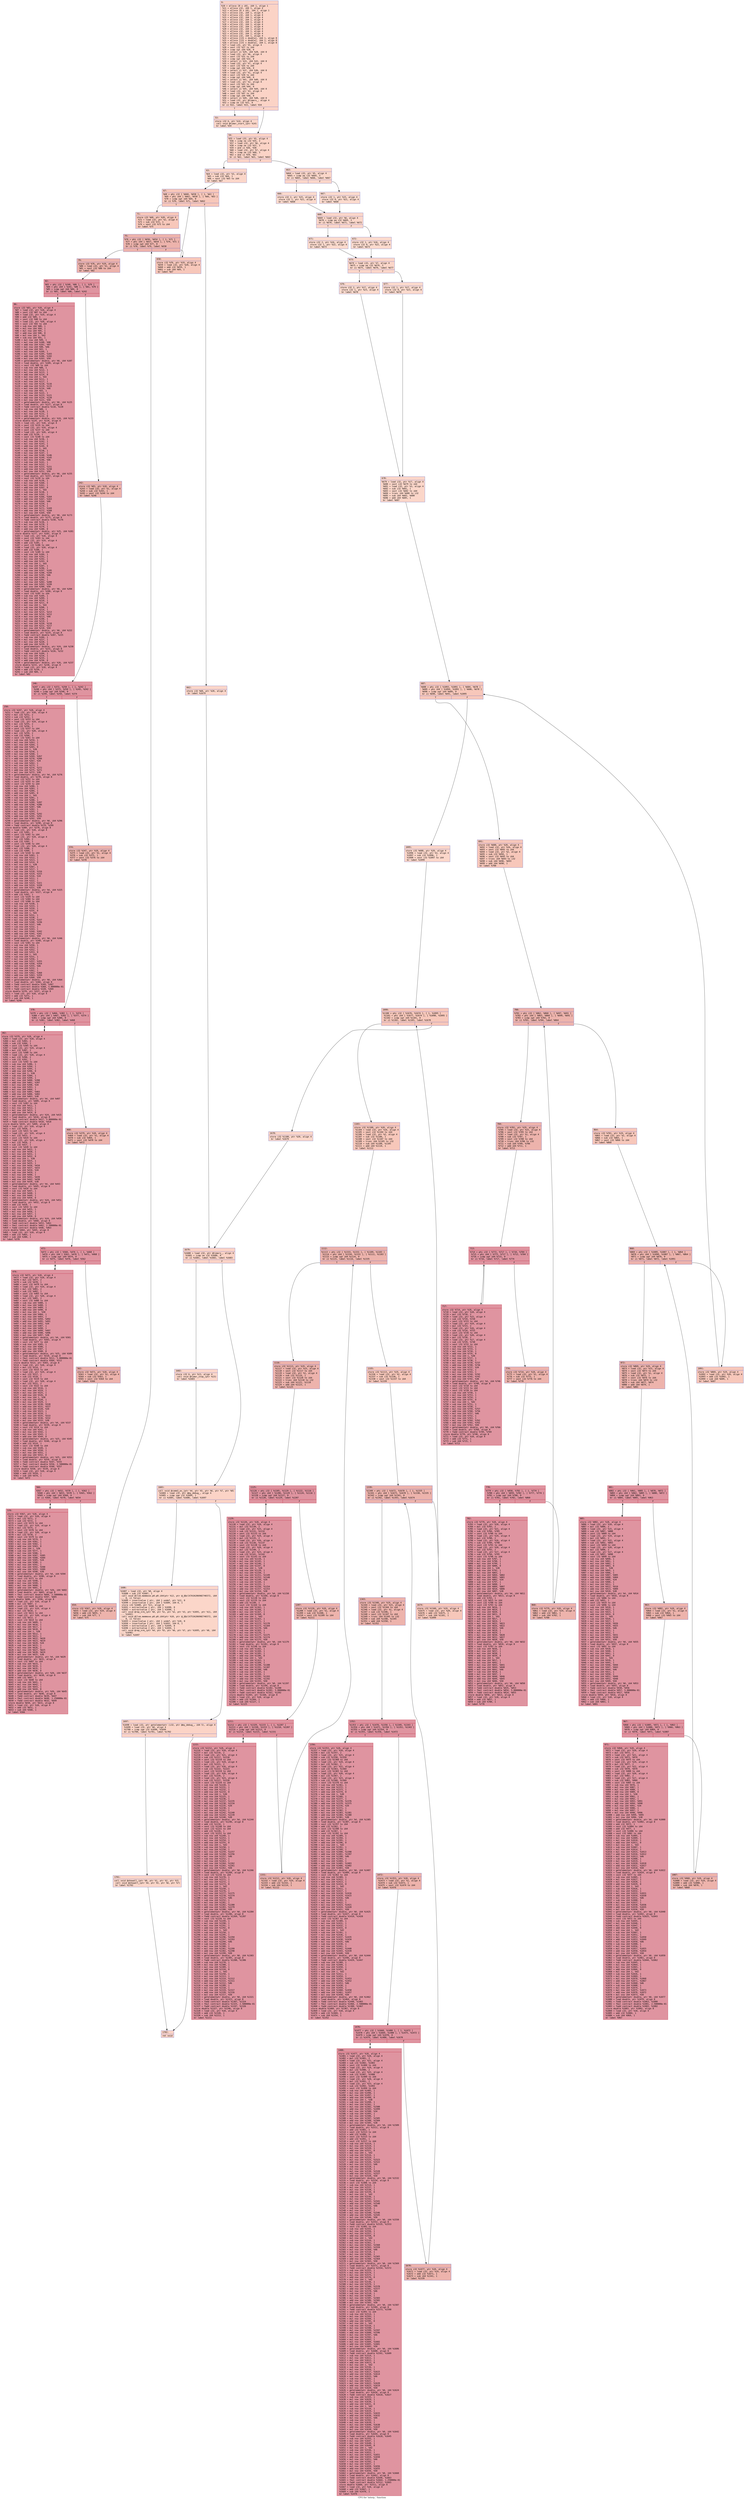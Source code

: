 digraph "CFG for 'interp_' function" {
	label="CFG for 'interp_' function";

	Node0x559626ce76c0 [shape=record,color="#3d50c3ff", style=filled, fillcolor="#f59c7d70" fontname="Courier",label="{9:\l|  %10 = alloca [8 x i8], i64 1, align 1\l  %11 = alloca i32, i64 1, align 4\l  %12 = alloca [8 x i8], i64 1, align 1\l  %13 = alloca i32, i64 1, align 4\l  %14 = alloca i32, i64 1, align 4\l  %15 = alloca i32, i64 1, align 4\l  %16 = alloca i32, i64 1, align 4\l  %17 = alloca i32, i64 1, align 4\l  %18 = alloca i32, i64 1, align 4\l  %19 = alloca i32, i64 1, align 4\l  %20 = alloca i32, i64 1, align 4\l  %21 = alloca i32, i64 1, align 4\l  %22 = alloca i32, i64 1, align 4\l  %23 = alloca i32, i64 1, align 4\l  %24 = alloca [131 x double], i64 1, align 8\l  %25 = alloca [131 x double], i64 1, align 8\l  %26 = alloca [131 x double], i64 1, align 8\l  %27 = load i32, ptr %5, align 4\l  %28 = sext i32 %27 to i64\l  %29 = icmp sgt i64 %28, 0\l  %30 = select i1 %29, i64 %28, i64 0\l  %31 = load i32, ptr %6, align 4\l  %32 = sext i32 %31 to i64\l  %33 = icmp sgt i64 %32, 0\l  %34 = select i1 %33, i64 %32, i64 0\l  %35 = load i32, ptr %7, align 4\l  %36 = sext i32 %35 to i64\l  %37 = icmp sgt i64 %36, 0\l  %38 = select i1 %37, i64 %36, i64 0\l  %39 = load i32, ptr %1, align 4\l  %40 = sext i32 %39 to i64\l  %41 = icmp sgt i64 %40, 0\l  %42 = select i1 %41, i64 %40, i64 0\l  %43 = load i32, ptr %2, align 4\l  %44 = sext i32 %43 to i64\l  %45 = icmp sgt i64 %44, 0\l  %46 = select i1 %45, i64 %44, i64 0\l  %47 = load i32, ptr %3, align 4\l  %48 = sext i32 %47 to i64\l  %49 = icmp sgt i64 %48, 0\l  %50 = select i1 %49, i64 %48, i64 0\l  %51 = load i32, ptr @timers_, align 4\l  %52 = icmp ne i32 %51, 0\l  br i1 %52, label %53, label %54\l|{<s0>T|<s1>F}}"];
	Node0x559626ce76c0:s0 -> Node0x559626ce9430[tooltip="9 -> 53\nProbability 62.50%" ];
	Node0x559626ce76c0:s1 -> Node0x559626ce9480[tooltip="9 -> 54\nProbability 37.50%" ];
	Node0x559626ce9430 [shape=record,color="#3d50c3ff", style=filled, fillcolor="#f6a38570" fontname="Courier",label="{53:\l|  store i32 6, ptr %14, align 4\l  call void @timer_start_(ptr %14)\l  br label %54\l}"];
	Node0x559626ce9430 -> Node0x559626ce9480[tooltip="53 -> 54\nProbability 100.00%" ];
	Node0x559626ce9480 [shape=record,color="#3d50c3ff", style=filled, fillcolor="#f59c7d70" fontname="Courier",label="{54:\l|  %55 = load i32, ptr %5, align 4\l  %56 = icmp ne i32 %55, 3\l  %57 = load i32, ptr %6, align 4\l  %58 = icmp ne i32 %57, 3\l  %59 = and i1 %56, %58\l  %60 = load i32, ptr %7, align 4\l  %61 = icmp ne i32 %60, 3\l  %62 = and i1 %59, %61\l  br i1 %62, label %63, label %663\l|{<s0>T|<s1>F}}"];
	Node0x559626ce9480:s0 -> Node0x559626ce9bd0[tooltip="54 -> 63\nProbability 50.00%" ];
	Node0x559626ce9480:s1 -> Node0x559626ce9c20[tooltip="54 -> 663\nProbability 50.00%" ];
	Node0x559626ce9bd0 [shape=record,color="#3d50c3ff", style=filled, fillcolor="#f6a38570" fontname="Courier",label="{63:\l|  %64 = load i32, ptr %3, align 4\l  %65 = sub i32 %64, 1\l  %66 = sext i32 %65 to i64\l  br label %67\l}"];
	Node0x559626ce9bd0 -> Node0x559626ce9ea0[tooltip="63 -> 67\nProbability 100.00%" ];
	Node0x559626ce9ea0 [shape=record,color="#3d50c3ff", style=filled, fillcolor="#ec7f6370" fontname="Courier",label="{67:\l|  %68 = phi i32 [ %660, %658 ], [ 1, %63 ]\l  %69 = phi i64 [ %661, %658 ], [ %66, %63 ]\l  %70 = icmp sgt i64 %69, 0\l  br i1 %70, label %71, label %662\l|{<s0>T|<s1>F}}"];
	Node0x559626ce9ea0:s0 -> Node0x559626cea160[tooltip="67 -> 71\nProbability 96.88%" ];
	Node0x559626ce9ea0:s1 -> Node0x559626cea1b0[tooltip="67 -> 662\nProbability 3.12%" ];
	Node0x559626cea160 [shape=record,color="#3d50c3ff", style=filled, fillcolor="#ec7f6370" fontname="Courier",label="{71:\l|  store i32 %68, ptr %20, align 4\l  %72 = load i32, ptr %2, align 4\l  %73 = sub i32 %72, 1\l  %74 = sext i32 %73 to i64\l  br label %75\l}"];
	Node0x559626cea160 -> Node0x559626cea4d0[tooltip="71 -> 75\nProbability 100.00%" ];
	Node0x559626cea4d0 [shape=record,color="#3d50c3ff", style=filled, fillcolor="#d6524470" fontname="Courier",label="{75:\l|  %76 = phi i32 [ %656, %654 ], [ 1, %71 ]\l  %77 = phi i64 [ %657, %654 ], [ %74, %71 ]\l  %78 = icmp sgt i64 %77, 0\l  br i1 %78, label %79, label %658\l|{<s0>T|<s1>F}}"];
	Node0x559626cea4d0:s0 -> Node0x559626cea7f0[tooltip="75 -> 79\nProbability 96.88%" ];
	Node0x559626cea4d0:s1 -> Node0x559626ce9f60[tooltip="75 -> 658\nProbability 3.12%" ];
	Node0x559626cea7f0 [shape=record,color="#3d50c3ff", style=filled, fillcolor="#d6524470" fontname="Courier",label="{79:\l|  store i32 %76, ptr %19, align 4\l  %80 = load i32, ptr %1, align 4\l  %81 = sext i32 %80 to i64\l  br label %82\l}"];
	Node0x559626cea7f0 -> Node0x559626ceaa80[tooltip="79 -> 82\nProbability 100.00%" ];
	Node0x559626ceaa80 [shape=record,color="#b70d28ff", style=filled, fillcolor="#b70d2870" fontname="Courier",label="{82:\l|  %83 = phi i32 [ %240, %86 ], [ 1, %79 ]\l  %84 = phi i64 [ %241, %86 ], [ %81, %79 ]\l  %85 = icmp sgt i64 %84, 0\l  br i1 %85, label %86, label %242\l|{<s0>T|<s1>F}}"];
	Node0x559626ceaa80:s0 -> Node0x559626ceab40[tooltip="82 -> 86\nProbability 96.88%" ];
	Node0x559626ceaa80:s1 -> Node0x559626ceada0[tooltip="82 -> 242\nProbability 3.12%" ];
	Node0x559626ceab40 [shape=record,color="#b70d28ff", style=filled, fillcolor="#b70d2870" fontname="Courier",label="{86:\l|  store i32 %83, ptr %18, align 4\l  %87 = load i32, ptr %18, align 4\l  %88 = sext i32 %87 to i64\l  %89 = load i32, ptr %19, align 4\l  %90 = add i32 %89, 1\l  %91 = sext i32 %90 to i64\l  %92 = load i32, ptr %20, align 4\l  %93 = sext i32 %92 to i64\l  %94 = sub nsw i64 %88, 1\l  %95 = mul nsw i64 %94, 1\l  %96 = mul nsw i64 %95, 1\l  %97 = add nsw i64 %96, 0\l  %98 = mul nsw i64 1, %42\l  %99 = sub nsw i64 %91, 1\l  %100 = mul nsw i64 %99, 1\l  %101 = mul nsw i64 %100, %98\l  %102 = add nsw i64 %101, %97\l  %103 = mul nsw i64 %98, %46\l  %104 = sub nsw i64 %93, 1\l  %105 = mul nsw i64 %104, 1\l  %106 = mul nsw i64 %105, %103\l  %107 = add nsw i64 %106, %102\l  %108 = mul nsw i64 %103, %50\l  %109 = getelementptr double, ptr %0, i64 %107\l  %110 = load double, ptr %109, align 8\l  %111 = sext i32 %89 to i64\l  %112 = sub nsw i64 %88, 1\l  %113 = mul nsw i64 %112, 1\l  %114 = mul nsw i64 %113, 1\l  %115 = add nsw i64 %114, 0\l  %116 = mul nsw i64 1, %42\l  %117 = sub nsw i64 %111, 1\l  %118 = mul nsw i64 %117, 1\l  %119 = mul nsw i64 %118, %116\l  %120 = add nsw i64 %119, %115\l  %121 = mul nsw i64 %116, %46\l  %122 = sub nsw i64 %93, 1\l  %123 = mul nsw i64 %122, 1\l  %124 = mul nsw i64 %123, %121\l  %125 = add nsw i64 %124, %120\l  %126 = mul nsw i64 %121, %50\l  %127 = getelementptr double, ptr %0, i64 %125\l  %128 = load double, ptr %127, align 8\l  %129 = fadd contract double %110, %128\l  %130 = sub nsw i64 %88, 1\l  %131 = mul nsw i64 %130, 1\l  %132 = mul nsw i64 %131, 1\l  %133 = add nsw i64 %132, 0\l  %134 = getelementptr double, ptr %24, i64 %133\l  store double %129, ptr %134, align 8\l  %135 = load i32, ptr %18, align 4\l  %136 = sext i32 %135 to i64\l  %137 = load i32, ptr %19, align 4\l  %138 = sext i32 %137 to i64\l  %139 = load i32, ptr %20, align 4\l  %140 = add i32 %139, 1\l  %141 = sext i32 %140 to i64\l  %142 = sub nsw i64 %136, 1\l  %143 = mul nsw i64 %142, 1\l  %144 = mul nsw i64 %143, 1\l  %145 = add nsw i64 %144, 0\l  %146 = mul nsw i64 1, %42\l  %147 = sub nsw i64 %138, 1\l  %148 = mul nsw i64 %147, 1\l  %149 = mul nsw i64 %148, %146\l  %150 = add nsw i64 %149, %145\l  %151 = mul nsw i64 %146, %46\l  %152 = sub nsw i64 %141, 1\l  %153 = mul nsw i64 %152, 1\l  %154 = mul nsw i64 %153, %151\l  %155 = add nsw i64 %154, %150\l  %156 = mul nsw i64 %151, %50\l  %157 = getelementptr double, ptr %0, i64 %155\l  %158 = load double, ptr %157, align 8\l  %159 = sext i32 %139 to i64\l  %160 = sub nsw i64 %136, 1\l  %161 = mul nsw i64 %160, 1\l  %162 = mul nsw i64 %161, 1\l  %163 = add nsw i64 %162, 0\l  %164 = mul nsw i64 1, %42\l  %165 = sub nsw i64 %138, 1\l  %166 = mul nsw i64 %165, 1\l  %167 = mul nsw i64 %166, %164\l  %168 = add nsw i64 %167, %163\l  %169 = mul nsw i64 %164, %46\l  %170 = sub nsw i64 %159, 1\l  %171 = mul nsw i64 %170, 1\l  %172 = mul nsw i64 %171, %169\l  %173 = add nsw i64 %172, %168\l  %174 = mul nsw i64 %169, %50\l  %175 = getelementptr double, ptr %0, i64 %173\l  %176 = load double, ptr %175, align 8\l  %177 = fadd contract double %158, %176\l  %178 = sub nsw i64 %136, 1\l  %179 = mul nsw i64 %178, 1\l  %180 = mul nsw i64 %179, 1\l  %181 = add nsw i64 %180, 0\l  %182 = getelementptr double, ptr %25, i64 %181\l  store double %177, ptr %182, align 8\l  %183 = load i32, ptr %18, align 4\l  %184 = sext i32 %183 to i64\l  %185 = load i32, ptr %19, align 4\l  %186 = add i32 %185, 1\l  %187 = sext i32 %186 to i64\l  %188 = load i32, ptr %20, align 4\l  %189 = add i32 %188, 1\l  %190 = sext i32 %189 to i64\l  %191 = sub nsw i64 %184, 1\l  %192 = mul nsw i64 %191, 1\l  %193 = mul nsw i64 %192, 1\l  %194 = add nsw i64 %193, 0\l  %195 = mul nsw i64 1, %42\l  %196 = sub nsw i64 %187, 1\l  %197 = mul nsw i64 %196, 1\l  %198 = mul nsw i64 %197, %195\l  %199 = add nsw i64 %198, %194\l  %200 = mul nsw i64 %195, %46\l  %201 = sub nsw i64 %190, 1\l  %202 = mul nsw i64 %201, 1\l  %203 = mul nsw i64 %202, %200\l  %204 = add nsw i64 %203, %199\l  %205 = mul nsw i64 %200, %50\l  %206 = getelementptr double, ptr %0, i64 %204\l  %207 = load double, ptr %206, align 8\l  %208 = sext i32 %185 to i64\l  %209 = sub nsw i64 %184, 1\l  %210 = mul nsw i64 %209, 1\l  %211 = mul nsw i64 %210, 1\l  %212 = add nsw i64 %211, 0\l  %213 = mul nsw i64 1, %42\l  %214 = sub nsw i64 %208, 1\l  %215 = mul nsw i64 %214, 1\l  %216 = mul nsw i64 %215, %213\l  %217 = add nsw i64 %216, %212\l  %218 = mul nsw i64 %213, %46\l  %219 = sub nsw i64 %190, 1\l  %220 = mul nsw i64 %219, 1\l  %221 = mul nsw i64 %220, %218\l  %222 = add nsw i64 %221, %217\l  %223 = mul nsw i64 %218, %50\l  %224 = getelementptr double, ptr %0, i64 %222\l  %225 = load double, ptr %224, align 8\l  %226 = fadd contract double %207, %225\l  %227 = sub nsw i64 %184, 1\l  %228 = mul nsw i64 %227, 1\l  %229 = mul nsw i64 %228, 1\l  %230 = add nsw i64 %229, 0\l  %231 = getelementptr double, ptr %24, i64 %230\l  %232 = load double, ptr %231, align 8\l  %233 = fadd contract double %226, %232\l  %234 = sub nsw i64 %184, 1\l  %235 = mul nsw i64 %234, 1\l  %236 = mul nsw i64 %235, 1\l  %237 = add nsw i64 %236, 0\l  %238 = getelementptr double, ptr %26, i64 %237\l  store double %233, ptr %238, align 8\l  %239 = load i32, ptr %18, align 4\l  %240 = add i32 %239, 1\l  %241 = sub i64 %84, 1\l  br label %82\l}"];
	Node0x559626ceab40 -> Node0x559626ceaa80[tooltip="86 -> 82\nProbability 100.00%" ];
	Node0x559626ceada0 [shape=record,color="#3d50c3ff", style=filled, fillcolor="#d6524470" fontname="Courier",label="{242:\l|  store i32 %83, ptr %18, align 4\l  %243 = load i32, ptr %1, align 4\l  %244 = sub i32 %243, 1\l  %245 = sext i32 %244 to i64\l  br label %246\l}"];
	Node0x559626ceada0 -> Node0x559626cf9610[tooltip="242 -> 246\nProbability 100.00%" ];
	Node0x559626cf9610 [shape=record,color="#b70d28ff", style=filled, fillcolor="#b70d2870" fontname="Courier",label="{246:\l|  %247 = phi i32 [ %372, %250 ], [ 1, %242 ]\l  %248 = phi i64 [ %373, %250 ], [ %245, %242 ]\l  %249 = icmp sgt i64 %248, 0\l  br i1 %249, label %250, label %374\l|{<s0>T|<s1>F}}"];
	Node0x559626cf9610:s0 -> Node0x559626cf96d0[tooltip="246 -> 250\nProbability 96.88%" ];
	Node0x559626cf9610:s1 -> Node0x559626cf9930[tooltip="246 -> 374\nProbability 3.12%" ];
	Node0x559626cf96d0 [shape=record,color="#b70d28ff", style=filled, fillcolor="#b70d2870" fontname="Courier",label="{250:\l|  store i32 %247, ptr %18, align 4\l  %251 = load i32, ptr %18, align 4\l  %252 = mul i32 %251, 2\l  %253 = sub i32 %252, 1\l  %254 = sext i32 %253 to i64\l  %255 = load i32, ptr %19, align 4\l  %256 = mul i32 %255, 2\l  %257 = sub i32 %256, 1\l  %258 = sext i32 %257 to i64\l  %259 = load i32, ptr %20, align 4\l  %260 = mul i32 %259, 2\l  %261 = sub i32 %260, 1\l  %262 = sext i32 %261 to i64\l  %263 = sub nsw i64 %254, 1\l  %264 = mul nsw i64 %263, 1\l  %265 = mul nsw i64 %264, 1\l  %266 = add nsw i64 %265, 0\l  %267 = mul nsw i64 1, %30\l  %268 = sub nsw i64 %258, 1\l  %269 = mul nsw i64 %268, 1\l  %270 = mul nsw i64 %269, %267\l  %271 = add nsw i64 %270, %266\l  %272 = mul nsw i64 %267, %34\l  %273 = sub nsw i64 %262, 1\l  %274 = mul nsw i64 %273, 1\l  %275 = mul nsw i64 %274, %272\l  %276 = add nsw i64 %275, %271\l  %277 = mul nsw i64 %272, %38\l  %278 = getelementptr double, ptr %4, i64 %276\l  %279 = load double, ptr %278, align 8\l  %280 = sext i32 %251 to i64\l  %281 = sext i32 %255 to i64\l  %282 = sext i32 %259 to i64\l  %283 = sub nsw i64 %280, 1\l  %284 = mul nsw i64 %283, 1\l  %285 = mul nsw i64 %284, 1\l  %286 = add nsw i64 %285, 0\l  %287 = mul nsw i64 1, %42\l  %288 = sub nsw i64 %281, 1\l  %289 = mul nsw i64 %288, 1\l  %290 = mul nsw i64 %289, %287\l  %291 = add nsw i64 %290, %286\l  %292 = mul nsw i64 %287, %46\l  %293 = sub nsw i64 %282, 1\l  %294 = mul nsw i64 %293, 1\l  %295 = mul nsw i64 %294, %292\l  %296 = add nsw i64 %295, %291\l  %297 = mul nsw i64 %292, %50\l  %298 = getelementptr double, ptr %0, i64 %296\l  %299 = load double, ptr %298, align 8\l  %300 = fadd contract double %279, %299\l  store double %300, ptr %278, align 8\l  %301 = load i32, ptr %18, align 4\l  %302 = mul i32 %301, 2\l  %303 = sext i32 %302 to i64\l  %304 = load i32, ptr %19, align 4\l  %305 = mul i32 %304, 2\l  %306 = sub i32 %305, 1\l  %307 = sext i32 %306 to i64\l  %308 = load i32, ptr %20, align 4\l  %309 = mul i32 %308, 2\l  %310 = sub i32 %309, 1\l  %311 = sext i32 %310 to i64\l  %312 = sub nsw i64 %303, 1\l  %313 = mul nsw i64 %312, 1\l  %314 = mul nsw i64 %313, 1\l  %315 = add nsw i64 %314, 0\l  %316 = mul nsw i64 1, %30\l  %317 = sub nsw i64 %307, 1\l  %318 = mul nsw i64 %317, 1\l  %319 = mul nsw i64 %318, %316\l  %320 = add nsw i64 %319, %315\l  %321 = mul nsw i64 %316, %34\l  %322 = sub nsw i64 %311, 1\l  %323 = mul nsw i64 %322, 1\l  %324 = mul nsw i64 %323, %321\l  %325 = add nsw i64 %324, %320\l  %326 = mul nsw i64 %321, %38\l  %327 = getelementptr double, ptr %4, i64 %325\l  %328 = load double, ptr %327, align 8\l  %329 = add i32 %301, 1\l  %330 = sext i32 %329 to i64\l  %331 = sext i32 %304 to i64\l  %332 = sext i32 %308 to i64\l  %333 = sub nsw i64 %330, 1\l  %334 = mul nsw i64 %333, 1\l  %335 = mul nsw i64 %334, 1\l  %336 = add nsw i64 %335, 0\l  %337 = mul nsw i64 1, %42\l  %338 = sub nsw i64 %331, 1\l  %339 = mul nsw i64 %338, 1\l  %340 = mul nsw i64 %339, %337\l  %341 = add nsw i64 %340, %336\l  %342 = mul nsw i64 %337, %46\l  %343 = sub nsw i64 %332, 1\l  %344 = mul nsw i64 %343, 1\l  %345 = mul nsw i64 %344, %342\l  %346 = add nsw i64 %345, %341\l  %347 = mul nsw i64 %342, %50\l  %348 = getelementptr double, ptr %0, i64 %346\l  %349 = load double, ptr %348, align 8\l  %350 = sext i32 %301 to i64\l  %351 = sub nsw i64 %350, 1\l  %352 = mul nsw i64 %351, 1\l  %353 = mul nsw i64 %352, 1\l  %354 = add nsw i64 %353, 0\l  %355 = mul nsw i64 1, %42\l  %356 = sub nsw i64 %331, 1\l  %357 = mul nsw i64 %356, 1\l  %358 = mul nsw i64 %357, %355\l  %359 = add nsw i64 %358, %354\l  %360 = mul nsw i64 %355, %46\l  %361 = sub nsw i64 %332, 1\l  %362 = mul nsw i64 %361, 1\l  %363 = mul nsw i64 %362, %360\l  %364 = add nsw i64 %363, %359\l  %365 = mul nsw i64 %360, %50\l  %366 = getelementptr double, ptr %0, i64 %364\l  %367 = load double, ptr %366, align 8\l  %368 = fadd contract double %349, %367\l  %369 = fmul contract double %368, 5.000000e-01\l  %370 = fadd contract double %328, %369\l  store double %370, ptr %327, align 8\l  %371 = load i32, ptr %18, align 4\l  %372 = add i32 %371, 1\l  %373 = sub i64 %248, 1\l  br label %246\l}"];
	Node0x559626cf96d0 -> Node0x559626cf9610[tooltip="250 -> 246\nProbability 100.00%" ];
	Node0x559626cf9930 [shape=record,color="#3d50c3ff", style=filled, fillcolor="#d6524470" fontname="Courier",label="{374:\l|  store i32 %247, ptr %18, align 4\l  %375 = load i32, ptr %1, align 4\l  %376 = sub i32 %375, 1\l  %377 = sext i32 %376 to i64\l  br label %378\l}"];
	Node0x559626cf9930 -> Node0x559626cfe1c0[tooltip="374 -> 378\nProbability 100.00%" ];
	Node0x559626cfe1c0 [shape=record,color="#b70d28ff", style=filled, fillcolor="#b70d2870" fontname="Courier",label="{378:\l|  %379 = phi i32 [ %466, %382 ], [ 1, %374 ]\l  %380 = phi i64 [ %467, %382 ], [ %377, %374 ]\l  %381 = icmp sgt i64 %380, 0\l  br i1 %381, label %382, label %468\l|{<s0>T|<s1>F}}"];
	Node0x559626cfe1c0:s0 -> Node0x559626cfe280[tooltip="378 -> 382\nProbability 96.88%" ];
	Node0x559626cfe1c0:s1 -> Node0x559626cfe4e0[tooltip="378 -> 468\nProbability 3.12%" ];
	Node0x559626cfe280 [shape=record,color="#b70d28ff", style=filled, fillcolor="#b70d2870" fontname="Courier",label="{382:\l|  store i32 %379, ptr %18, align 4\l  %383 = load i32, ptr %18, align 4\l  %384 = mul i32 %383, 2\l  %385 = sub i32 %384, 1\l  %386 = sext i32 %385 to i64\l  %387 = load i32, ptr %19, align 4\l  %388 = mul i32 %387, 2\l  %389 = sext i32 %388 to i64\l  %390 = load i32, ptr %20, align 4\l  %391 = mul i32 %390, 2\l  %392 = sub i32 %391, 1\l  %393 = sext i32 %392 to i64\l  %394 = sub nsw i64 %386, 1\l  %395 = mul nsw i64 %394, 1\l  %396 = mul nsw i64 %395, 1\l  %397 = add nsw i64 %396, 0\l  %398 = mul nsw i64 1, %30\l  %399 = sub nsw i64 %389, 1\l  %400 = mul nsw i64 %399, 1\l  %401 = mul nsw i64 %400, %398\l  %402 = add nsw i64 %401, %397\l  %403 = mul nsw i64 %398, %34\l  %404 = sub nsw i64 %393, 1\l  %405 = mul nsw i64 %404, 1\l  %406 = mul nsw i64 %405, %403\l  %407 = add nsw i64 %406, %402\l  %408 = mul nsw i64 %403, %38\l  %409 = getelementptr double, ptr %4, i64 %407\l  %410 = load double, ptr %409, align 8\l  %411 = sext i32 %383 to i64\l  %412 = sub nsw i64 %411, 1\l  %413 = mul nsw i64 %412, 1\l  %414 = mul nsw i64 %413, 1\l  %415 = add nsw i64 %414, 0\l  %416 = getelementptr double, ptr %24, i64 %415\l  %417 = load double, ptr %416, align 8\l  %418 = fmul contract double %417, 5.000000e-01\l  %419 = fadd contract double %410, %418\l  store double %419, ptr %409, align 8\l  %420 = load i32, ptr %18, align 4\l  %421 = mul i32 %420, 2\l  %422 = sext i32 %421 to i64\l  %423 = load i32, ptr %19, align 4\l  %424 = mul i32 %423, 2\l  %425 = sext i32 %424 to i64\l  %426 = load i32, ptr %20, align 4\l  %427 = mul i32 %426, 2\l  %428 = sub i32 %427, 1\l  %429 = sext i32 %428 to i64\l  %430 = sub nsw i64 %422, 1\l  %431 = mul nsw i64 %430, 1\l  %432 = mul nsw i64 %431, 1\l  %433 = add nsw i64 %432, 0\l  %434 = mul nsw i64 1, %30\l  %435 = sub nsw i64 %425, 1\l  %436 = mul nsw i64 %435, 1\l  %437 = mul nsw i64 %436, %434\l  %438 = add nsw i64 %437, %433\l  %439 = mul nsw i64 %434, %34\l  %440 = sub nsw i64 %429, 1\l  %441 = mul nsw i64 %440, 1\l  %442 = mul nsw i64 %441, %439\l  %443 = add nsw i64 %442, %438\l  %444 = mul nsw i64 %439, %38\l  %445 = getelementptr double, ptr %4, i64 %443\l  %446 = load double, ptr %445, align 8\l  %447 = sext i32 %420 to i64\l  %448 = sub nsw i64 %447, 1\l  %449 = mul nsw i64 %448, 1\l  %450 = mul nsw i64 %449, 1\l  %451 = add nsw i64 %450, 0\l  %452 = getelementptr double, ptr %24, i64 %451\l  %453 = load double, ptr %452, align 8\l  %454 = add i32 %420, 1\l  %455 = sext i32 %454 to i64\l  %456 = sub nsw i64 %455, 1\l  %457 = mul nsw i64 %456, 1\l  %458 = mul nsw i64 %457, 1\l  %459 = add nsw i64 %458, 0\l  %460 = getelementptr double, ptr %24, i64 %459\l  %461 = load double, ptr %460, align 8\l  %462 = fadd contract double %453, %461\l  %463 = fmul contract double %462, 2.500000e-01\l  %464 = fadd contract double %446, %463\l  store double %464, ptr %445, align 8\l  %465 = load i32, ptr %18, align 4\l  %466 = add i32 %465, 1\l  %467 = sub i64 %380, 1\l  br label %378\l}"];
	Node0x559626cfe280 -> Node0x559626cfe1c0[tooltip="382 -> 378\nProbability 100.00%" ];
	Node0x559626cfe4e0 [shape=record,color="#3d50c3ff", style=filled, fillcolor="#d6524470" fontname="Courier",label="{468:\l|  store i32 %379, ptr %18, align 4\l  %469 = load i32, ptr %1, align 4\l  %470 = sub i32 %469, 1\l  %471 = sext i32 %470 to i64\l  br label %472\l}"];
	Node0x559626cfe4e0 -> Node0x559626d03890[tooltip="468 -> 472\nProbability 100.00%" ];
	Node0x559626d03890 [shape=record,color="#b70d28ff", style=filled, fillcolor="#b70d2870" fontname="Courier",label="{472:\l|  %473 = phi i32 [ %560, %476 ], [ 1, %468 ]\l  %474 = phi i64 [ %561, %476 ], [ %471, %468 ]\l  %475 = icmp sgt i64 %474, 0\l  br i1 %475, label %476, label %562\l|{<s0>T|<s1>F}}"];
	Node0x559626d03890:s0 -> Node0x559626d03950[tooltip="472 -> 476\nProbability 96.88%" ];
	Node0x559626d03890:s1 -> Node0x559626d03bb0[tooltip="472 -> 562\nProbability 3.12%" ];
	Node0x559626d03950 [shape=record,color="#b70d28ff", style=filled, fillcolor="#b70d2870" fontname="Courier",label="{476:\l|  store i32 %473, ptr %18, align 4\l  %477 = load i32, ptr %18, align 4\l  %478 = mul i32 %477, 2\l  %479 = sub i32 %478, 1\l  %480 = sext i32 %479 to i64\l  %481 = load i32, ptr %19, align 4\l  %482 = mul i32 %481, 2\l  %483 = sub i32 %482, 1\l  %484 = sext i32 %483 to i64\l  %485 = load i32, ptr %20, align 4\l  %486 = mul i32 %485, 2\l  %487 = sext i32 %486 to i64\l  %488 = sub nsw i64 %480, 1\l  %489 = mul nsw i64 %488, 1\l  %490 = mul nsw i64 %489, 1\l  %491 = add nsw i64 %490, 0\l  %492 = mul nsw i64 1, %30\l  %493 = sub nsw i64 %484, 1\l  %494 = mul nsw i64 %493, 1\l  %495 = mul nsw i64 %494, %492\l  %496 = add nsw i64 %495, %491\l  %497 = mul nsw i64 %492, %34\l  %498 = sub nsw i64 %487, 1\l  %499 = mul nsw i64 %498, 1\l  %500 = mul nsw i64 %499, %497\l  %501 = add nsw i64 %500, %496\l  %502 = mul nsw i64 %497, %38\l  %503 = getelementptr double, ptr %4, i64 %501\l  %504 = load double, ptr %503, align 8\l  %505 = sext i32 %477 to i64\l  %506 = sub nsw i64 %505, 1\l  %507 = mul nsw i64 %506, 1\l  %508 = mul nsw i64 %507, 1\l  %509 = add nsw i64 %508, 0\l  %510 = getelementptr double, ptr %25, i64 %509\l  %511 = load double, ptr %510, align 8\l  %512 = fmul contract double %511, 5.000000e-01\l  %513 = fadd contract double %504, %512\l  store double %513, ptr %503, align 8\l  %514 = load i32, ptr %18, align 4\l  %515 = mul i32 %514, 2\l  %516 = sext i32 %515 to i64\l  %517 = load i32, ptr %19, align 4\l  %518 = mul i32 %517, 2\l  %519 = sub i32 %518, 1\l  %520 = sext i32 %519 to i64\l  %521 = load i32, ptr %20, align 4\l  %522 = mul i32 %521, 2\l  %523 = sext i32 %522 to i64\l  %524 = sub nsw i64 %516, 1\l  %525 = mul nsw i64 %524, 1\l  %526 = mul nsw i64 %525, 1\l  %527 = add nsw i64 %526, 0\l  %528 = mul nsw i64 1, %30\l  %529 = sub nsw i64 %520, 1\l  %530 = mul nsw i64 %529, 1\l  %531 = mul nsw i64 %530, %528\l  %532 = add nsw i64 %531, %527\l  %533 = mul nsw i64 %528, %34\l  %534 = sub nsw i64 %523, 1\l  %535 = mul nsw i64 %534, 1\l  %536 = mul nsw i64 %535, %533\l  %537 = add nsw i64 %536, %532\l  %538 = mul nsw i64 %533, %38\l  %539 = getelementptr double, ptr %4, i64 %537\l  %540 = load double, ptr %539, align 8\l  %541 = sext i32 %514 to i64\l  %542 = sub nsw i64 %541, 1\l  %543 = mul nsw i64 %542, 1\l  %544 = mul nsw i64 %543, 1\l  %545 = add nsw i64 %544, 0\l  %546 = getelementptr double, ptr %25, i64 %545\l  %547 = load double, ptr %546, align 8\l  %548 = add i32 %514, 1\l  %549 = sext i32 %548 to i64\l  %550 = sub nsw i64 %549, 1\l  %551 = mul nsw i64 %550, 1\l  %552 = mul nsw i64 %551, 1\l  %553 = add nsw i64 %552, 0\l  %554 = getelementptr double, ptr %25, i64 %553\l  %555 = load double, ptr %554, align 8\l  %556 = fadd contract double %547, %555\l  %557 = fmul contract double %556, 2.500000e-01\l  %558 = fadd contract double %540, %557\l  store double %558, ptr %539, align 8\l  %559 = load i32, ptr %18, align 4\l  %560 = add i32 %559, 1\l  %561 = sub i64 %474, 1\l  br label %472\l}"];
	Node0x559626d03950 -> Node0x559626d03890[tooltip="476 -> 472\nProbability 100.00%" ];
	Node0x559626d03bb0 [shape=record,color="#3d50c3ff", style=filled, fillcolor="#d6524470" fontname="Courier",label="{562:\l|  store i32 %473, ptr %18, align 4\l  %563 = load i32, ptr %1, align 4\l  %564 = sub i32 %563, 1\l  %565 = sext i32 %564 to i64\l  br label %566\l}"];
	Node0x559626d03bb0 -> Node0x559626d06f60[tooltip="562 -> 566\nProbability 100.00%" ];
	Node0x559626d06f60 [shape=record,color="#b70d28ff", style=filled, fillcolor="#b70d2870" fontname="Courier",label="{566:\l|  %567 = phi i32 [ %652, %570 ], [ 1, %562 ]\l  %568 = phi i64 [ %653, %570 ], [ %565, %562 ]\l  %569 = icmp sgt i64 %568, 0\l  br i1 %569, label %570, label %654\l|{<s0>T|<s1>F}}"];
	Node0x559626d06f60:s0 -> Node0x559626d07020[tooltip="566 -> 570\nProbability 96.88%" ];
	Node0x559626d06f60:s1 -> Node0x559626cea590[tooltip="566 -> 654\nProbability 3.12%" ];
	Node0x559626d07020 [shape=record,color="#b70d28ff", style=filled, fillcolor="#b70d2870" fontname="Courier",label="{570:\l|  store i32 %567, ptr %18, align 4\l  %571 = load i32, ptr %18, align 4\l  %572 = mul i32 %571, 2\l  %573 = sub i32 %572, 1\l  %574 = sext i32 %573 to i64\l  %575 = load i32, ptr %19, align 4\l  %576 = mul i32 %575, 2\l  %577 = sext i32 %576 to i64\l  %578 = load i32, ptr %20, align 4\l  %579 = mul i32 %578, 2\l  %580 = sext i32 %579 to i64\l  %581 = sub nsw i64 %574, 1\l  %582 = mul nsw i64 %581, 1\l  %583 = mul nsw i64 %582, 1\l  %584 = add nsw i64 %583, 0\l  %585 = mul nsw i64 1, %30\l  %586 = sub nsw i64 %577, 1\l  %587 = mul nsw i64 %586, 1\l  %588 = mul nsw i64 %587, %585\l  %589 = add nsw i64 %588, %584\l  %590 = mul nsw i64 %585, %34\l  %591 = sub nsw i64 %580, 1\l  %592 = mul nsw i64 %591, 1\l  %593 = mul nsw i64 %592, %590\l  %594 = add nsw i64 %593, %589\l  %595 = mul nsw i64 %590, %38\l  %596 = getelementptr double, ptr %4, i64 %594\l  %597 = load double, ptr %596, align 8\l  %598 = sext i32 %571 to i64\l  %599 = sub nsw i64 %598, 1\l  %600 = mul nsw i64 %599, 1\l  %601 = mul nsw i64 %600, 1\l  %602 = add nsw i64 %601, 0\l  %603 = getelementptr double, ptr %26, i64 %602\l  %604 = load double, ptr %603, align 8\l  %605 = fmul contract double %604, 2.500000e-01\l  %606 = fadd contract double %597, %605\l  store double %606, ptr %596, align 8\l  %607 = load i32, ptr %18, align 4\l  %608 = mul i32 %607, 2\l  %609 = sext i32 %608 to i64\l  %610 = load i32, ptr %19, align 4\l  %611 = mul i32 %610, 2\l  %612 = sext i32 %611 to i64\l  %613 = load i32, ptr %20, align 4\l  %614 = mul i32 %613, 2\l  %615 = sext i32 %614 to i64\l  %616 = sub nsw i64 %609, 1\l  %617 = mul nsw i64 %616, 1\l  %618 = mul nsw i64 %617, 1\l  %619 = add nsw i64 %618, 0\l  %620 = mul nsw i64 1, %30\l  %621 = sub nsw i64 %612, 1\l  %622 = mul nsw i64 %621, 1\l  %623 = mul nsw i64 %622, %620\l  %624 = add nsw i64 %623, %619\l  %625 = mul nsw i64 %620, %34\l  %626 = sub nsw i64 %615, 1\l  %627 = mul nsw i64 %626, 1\l  %628 = mul nsw i64 %627, %625\l  %629 = add nsw i64 %628, %624\l  %630 = mul nsw i64 %625, %38\l  %631 = getelementptr double, ptr %4, i64 %629\l  %632 = load double, ptr %631, align 8\l  %633 = sext i32 %607 to i64\l  %634 = sub nsw i64 %633, 1\l  %635 = mul nsw i64 %634, 1\l  %636 = mul nsw i64 %635, 1\l  %637 = add nsw i64 %636, 0\l  %638 = getelementptr double, ptr %26, i64 %637\l  %639 = load double, ptr %638, align 8\l  %640 = add i32 %607, 1\l  %641 = sext i32 %640 to i64\l  %642 = sub nsw i64 %641, 1\l  %643 = mul nsw i64 %642, 1\l  %644 = mul nsw i64 %643, 1\l  %645 = add nsw i64 %644, 0\l  %646 = getelementptr double, ptr %26, i64 %645\l  %647 = load double, ptr %646, align 8\l  %648 = fadd contract double %639, %647\l  %649 = fmul contract double %648, 1.250000e-01\l  %650 = fadd contract double %632, %649\l  store double %650, ptr %631, align 8\l  %651 = load i32, ptr %18, align 4\l  %652 = add i32 %651, 1\l  %653 = sub i64 %568, 1\l  br label %566\l}"];
	Node0x559626d07020 -> Node0x559626d06f60[tooltip="570 -> 566\nProbability 100.00%" ];
	Node0x559626cea590 [shape=record,color="#3d50c3ff", style=filled, fillcolor="#d6524470" fontname="Courier",label="{654:\l|  store i32 %567, ptr %18, align 4\l  %655 = load i32, ptr %19, align 4\l  %656 = add i32 %655, 1\l  %657 = sub i64 %77, 1\l  br label %75\l}"];
	Node0x559626cea590 -> Node0x559626cea4d0[tooltip="654 -> 75\nProbability 100.00%" ];
	Node0x559626ce9f60 [shape=record,color="#3d50c3ff", style=filled, fillcolor="#ec7f6370" fontname="Courier",label="{658:\l|  store i32 %76, ptr %19, align 4\l  %659 = load i32, ptr %20, align 4\l  %660 = add i32 %659, 1\l  %661 = sub i64 %69, 1\l  br label %67\l}"];
	Node0x559626ce9f60 -> Node0x559626ce9ea0[tooltip="658 -> 67\nProbability 100.00%" ];
	Node0x559626cea1b0 [shape=record,color="#3d50c3ff", style=filled, fillcolor="#f6a38570" fontname="Courier",label="{662:\l|  store i32 %68, ptr %20, align 4\l  br label %1679\l}"];
	Node0x559626cea1b0 -> Node0x559626d0a8a0[tooltip="662 -> 1679\nProbability 100.00%" ];
	Node0x559626ce9c20 [shape=record,color="#3d50c3ff", style=filled, fillcolor="#f6a38570" fontname="Courier",label="{663:\l|  %664 = load i32, ptr %5, align 4\l  %665 = icmp eq i32 %664, 3\l  br i1 %665, label %666, label %667\l|{<s0>T|<s1>F}}"];
	Node0x559626ce9c20:s0 -> Node0x559626d0aa70[tooltip="663 -> 666\nProbability 50.00%" ];
	Node0x559626ce9c20:s1 -> Node0x559626d0aac0[tooltip="663 -> 667\nProbability 50.00%" ];
	Node0x559626d0aa70 [shape=record,color="#3d50c3ff", style=filled, fillcolor="#f7ac8e70" fontname="Courier",label="{666:\l|  store i32 2, ptr %15, align 4\l  store i32 1, ptr %21, align 4\l  br label %668\l}"];
	Node0x559626d0aa70 -> Node0x559626d0ad00[tooltip="666 -> 668\nProbability 100.00%" ];
	Node0x559626d0aac0 [shape=record,color="#3d50c3ff", style=filled, fillcolor="#f7ac8e70" fontname="Courier",label="{667:\l|  store i32 1, ptr %15, align 4\l  store i32 0, ptr %21, align 4\l  br label %668\l}"];
	Node0x559626d0aac0 -> Node0x559626d0ad00[tooltip="667 -> 668\nProbability 100.00%" ];
	Node0x559626d0ad00 [shape=record,color="#3d50c3ff", style=filled, fillcolor="#f6a38570" fontname="Courier",label="{668:\l|  %669 = load i32, ptr %6, align 4\l  %670 = icmp eq i32 %669, 3\l  br i1 %670, label %671, label %672\l|{<s0>T|<s1>F}}"];
	Node0x559626d0ad00:s0 -> Node0x559626d0b080[tooltip="668 -> 671\nProbability 50.00%" ];
	Node0x559626d0ad00:s1 -> Node0x559626d0b0d0[tooltip="668 -> 672\nProbability 50.00%" ];
	Node0x559626d0b080 [shape=record,color="#3d50c3ff", style=filled, fillcolor="#f7ac8e70" fontname="Courier",label="{671:\l|  store i32 2, ptr %16, align 4\l  store i32 1, ptr %22, align 4\l  br label %673\l}"];
	Node0x559626d0b080 -> Node0x559626d0b310[tooltip="671 -> 673\nProbability 100.00%" ];
	Node0x559626d0b0d0 [shape=record,color="#3d50c3ff", style=filled, fillcolor="#f7ac8e70" fontname="Courier",label="{672:\l|  store i32 1, ptr %16, align 4\l  store i32 0, ptr %22, align 4\l  br label %673\l}"];
	Node0x559626d0b0d0 -> Node0x559626d0b310[tooltip="672 -> 673\nProbability 100.00%" ];
	Node0x559626d0b310 [shape=record,color="#3d50c3ff", style=filled, fillcolor="#f6a38570" fontname="Courier",label="{673:\l|  %674 = load i32, ptr %7, align 4\l  %675 = icmp eq i32 %674, 3\l  br i1 %675, label %676, label %677\l|{<s0>T|<s1>F}}"];
	Node0x559626d0b310:s0 -> Node0x559626d0b690[tooltip="673 -> 676\nProbability 50.00%" ];
	Node0x559626d0b310:s1 -> Node0x559626d0b6e0[tooltip="673 -> 677\nProbability 50.00%" ];
	Node0x559626d0b690 [shape=record,color="#3d50c3ff", style=filled, fillcolor="#f7ac8e70" fontname="Courier",label="{676:\l|  store i32 2, ptr %17, align 4\l  store i32 1, ptr %23, align 4\l  br label %678\l}"];
	Node0x559626d0b690 -> Node0x559626d0b920[tooltip="676 -> 678\nProbability 100.00%" ];
	Node0x559626d0b6e0 [shape=record,color="#3d50c3ff", style=filled, fillcolor="#f7ac8e70" fontname="Courier",label="{677:\l|  store i32 1, ptr %17, align 4\l  store i32 0, ptr %23, align 4\l  br label %678\l}"];
	Node0x559626d0b6e0 -> Node0x559626d0b920[tooltip="677 -> 678\nProbability 100.00%" ];
	Node0x559626d0b920 [shape=record,color="#3d50c3ff", style=filled, fillcolor="#f6a38570" fontname="Courier",label="{678:\l|  %679 = load i32, ptr %17, align 4\l  %680 = sext i32 %679 to i64\l  %681 = load i32, ptr %3, align 4\l  %682 = sub i32 %681, 1\l  %683 = sext i32 %682 to i64\l  %684 = trunc i64 %680 to i32\l  %685 = sub i64 %683, %680\l  %686 = add i64 %685, 1\l  br label %687\l}"];
	Node0x559626d0b920 -> Node0x559626d0bf90[tooltip="678 -> 687\nProbability 100.00%" ];
	Node0x559626d0bf90 [shape=record,color="#3d50c3ff", style=filled, fillcolor="#ec7f6370" fontname="Courier",label="{687:\l|  %688 = phi i32 [ %1093, %1091 ], [ %684, %678 ]\l  %689 = phi i64 [ %1094, %1091 ], [ %686, %678 ]\l  %690 = icmp sgt i64 %689, 0\l  br i1 %690, label %691, label %1095\l|{<s0>T|<s1>F}}"];
	Node0x559626d0bf90:s0 -> Node0x559626d0c2b0[tooltip="687 -> 691\nProbability 96.88%" ];
	Node0x559626d0bf90:s1 -> Node0x559626d0c300[tooltip="687 -> 1095\nProbability 3.12%" ];
	Node0x559626d0c2b0 [shape=record,color="#3d50c3ff", style=filled, fillcolor="#ec7f6370" fontname="Courier",label="{691:\l|  store i32 %688, ptr %20, align 4\l  %692 = load i32, ptr %16, align 4\l  %693 = sext i32 %692 to i64\l  %694 = load i32, ptr %2, align 4\l  %695 = sub i32 %694, 1\l  %696 = sext i32 %695 to i64\l  %697 = trunc i64 %693 to i32\l  %698 = sub i64 %696, %693\l  %699 = add i64 %698, 1\l  br label %700\l}"];
	Node0x559626d0c2b0 -> Node0x559626d0c8a0[tooltip="691 -> 700\nProbability 100.00%" ];
	Node0x559626d0c8a0 [shape=record,color="#3d50c3ff", style=filled, fillcolor="#d6524470" fontname="Courier",label="{700:\l|  %701 = phi i32 [ %862, %860 ], [ %697, %691 ]\l  %702 = phi i64 [ %863, %860 ], [ %699, %691 ]\l  %703 = icmp sgt i64 %702, 0\l  br i1 %703, label %704, label %864\l|{<s0>T|<s1>F}}"];
	Node0x559626d0c8a0:s0 -> Node0x559626d0cbc0[tooltip="700 -> 704\nProbability 96.88%" ];
	Node0x559626d0c8a0:s1 -> Node0x559626d0cc10[tooltip="700 -> 864\nProbability 3.12%" ];
	Node0x559626d0cbc0 [shape=record,color="#3d50c3ff", style=filled, fillcolor="#d6524470" fontname="Courier",label="{704:\l|  store i32 %701, ptr %19, align 4\l  %705 = load i32, ptr %15, align 4\l  %706 = sext i32 %705 to i64\l  %707 = load i32, ptr %1, align 4\l  %708 = sub i32 %707, 1\l  %709 = sext i32 %708 to i64\l  %710 = trunc i64 %706 to i32\l  %711 = sub i64 %709, %706\l  %712 = add i64 %711, 1\l  br label %713\l}"];
	Node0x559626d0cbc0 -> Node0x559626d0d1b0[tooltip="704 -> 713\nProbability 100.00%" ];
	Node0x559626d0d1b0 [shape=record,color="#b70d28ff", style=filled, fillcolor="#b70d2870" fontname="Courier",label="{713:\l|  %714 = phi i32 [ %772, %717 ], [ %710, %704 ]\l  %715 = phi i64 [ %773, %717 ], [ %712, %704 ]\l  %716 = icmp sgt i64 %715, 0\l  br i1 %716, label %717, label %774\l|{<s0>T|<s1>F}}"];
	Node0x559626d0d1b0:s0 -> Node0x559626d0d270[tooltip="713 -> 717\nProbability 96.88%" ];
	Node0x559626d0d1b0:s1 -> Node0x559626d0d4d0[tooltip="713 -> 774\nProbability 3.12%" ];
	Node0x559626d0d270 [shape=record,color="#b70d28ff", style=filled, fillcolor="#b70d2870" fontname="Courier",label="{717:\l|  store i32 %714, ptr %18, align 4\l  %718 = load i32, ptr %18, align 4\l  %719 = mul i32 %718, 2\l  %720 = load i32, ptr %15, align 4\l  %721 = sub i32 %719, %720\l  %722 = sext i32 %721 to i64\l  %723 = load i32, ptr %19, align 4\l  %724 = mul i32 %723, 2\l  %725 = load i32, ptr %16, align 4\l  %726 = sub i32 %724, %725\l  %727 = sext i32 %726 to i64\l  %728 = load i32, ptr %20, align 4\l  %729 = mul i32 %728, 2\l  %730 = load i32, ptr %17, align 4\l  %731 = sub i32 %729, %730\l  %732 = sext i32 %731 to i64\l  %733 = sub nsw i64 %722, 1\l  %734 = mul nsw i64 %733, 1\l  %735 = mul nsw i64 %734, 1\l  %736 = add nsw i64 %735, 0\l  %737 = mul nsw i64 1, %30\l  %738 = sub nsw i64 %727, 1\l  %739 = mul nsw i64 %738, 1\l  %740 = mul nsw i64 %739, %737\l  %741 = add nsw i64 %740, %736\l  %742 = mul nsw i64 %737, %34\l  %743 = sub nsw i64 %732, 1\l  %744 = mul nsw i64 %743, 1\l  %745 = mul nsw i64 %744, %742\l  %746 = add nsw i64 %745, %741\l  %747 = mul nsw i64 %742, %38\l  %748 = getelementptr double, ptr %4, i64 %746\l  %749 = load double, ptr %748, align 8\l  %750 = sext i32 %718 to i64\l  %751 = sext i32 %723 to i64\l  %752 = sext i32 %728 to i64\l  %753 = sub nsw i64 %750, 1\l  %754 = mul nsw i64 %753, 1\l  %755 = mul nsw i64 %754, 1\l  %756 = add nsw i64 %755, 0\l  %757 = mul nsw i64 1, %42\l  %758 = sub nsw i64 %751, 1\l  %759 = mul nsw i64 %758, 1\l  %760 = mul nsw i64 %759, %757\l  %761 = add nsw i64 %760, %756\l  %762 = mul nsw i64 %757, %46\l  %763 = sub nsw i64 %752, 1\l  %764 = mul nsw i64 %763, 1\l  %765 = mul nsw i64 %764, %762\l  %766 = add nsw i64 %765, %761\l  %767 = mul nsw i64 %762, %50\l  %768 = getelementptr double, ptr %0, i64 %766\l  %769 = load double, ptr %768, align 8\l  %770 = fadd contract double %749, %769\l  store double %770, ptr %748, align 8\l  %771 = load i32, ptr %18, align 4\l  %772 = add i32 %771, 1\l  %773 = sub i64 %715, 1\l  br label %713\l}"];
	Node0x559626d0d270 -> Node0x559626d0d1b0[tooltip="717 -> 713\nProbability 100.00%" ];
	Node0x559626d0d4d0 [shape=record,color="#3d50c3ff", style=filled, fillcolor="#d6524470" fontname="Courier",label="{774:\l|  store i32 %714, ptr %18, align 4\l  %775 = load i32, ptr %1, align 4\l  %776 = sub i32 %775, 1\l  %777 = sext i32 %776 to i64\l  br label %778\l}"];
	Node0x559626d0d4d0 -> Node0x559626cfed80[tooltip="774 -> 778\nProbability 100.00%" ];
	Node0x559626cfed80 [shape=record,color="#b70d28ff", style=filled, fillcolor="#b70d2870" fontname="Courier",label="{778:\l|  %779 = phi i32 [ %858, %782 ], [ 1, %774 ]\l  %780 = phi i64 [ %859, %782 ], [ %777, %774 ]\l  %781 = icmp sgt i64 %780, 0\l  br i1 %781, label %782, label %860\l|{<s0>T|<s1>F}}"];
	Node0x559626cfed80:s0 -> Node0x559626cfee40[tooltip="778 -> 782\nProbability 96.88%" ];
	Node0x559626cfed80:s1 -> Node0x559626d0c960[tooltip="778 -> 860\nProbability 3.12%" ];
	Node0x559626cfee40 [shape=record,color="#b70d28ff", style=filled, fillcolor="#b70d2870" fontname="Courier",label="{782:\l|  store i32 %779, ptr %18, align 4\l  %783 = load i32, ptr %18, align 4\l  %784 = mul i32 %783, 2\l  %785 = load i32, ptr %21, align 4\l  %786 = sub i32 %784, %785\l  %787 = sext i32 %786 to i64\l  %788 = load i32, ptr %19, align 4\l  %789 = mul i32 %788, 2\l  %790 = load i32, ptr %16, align 4\l  %791 = sub i32 %789, %790\l  %792 = sext i32 %791 to i64\l  %793 = load i32, ptr %20, align 4\l  %794 = mul i32 %793, 2\l  %795 = load i32, ptr %17, align 4\l  %796 = sub i32 %794, %795\l  %797 = sext i32 %796 to i64\l  %798 = sub nsw i64 %787, 1\l  %799 = mul nsw i64 %798, 1\l  %800 = mul nsw i64 %799, 1\l  %801 = add nsw i64 %800, 0\l  %802 = mul nsw i64 1, %30\l  %803 = sub nsw i64 %792, 1\l  %804 = mul nsw i64 %803, 1\l  %805 = mul nsw i64 %804, %802\l  %806 = add nsw i64 %805, %801\l  %807 = mul nsw i64 %802, %34\l  %808 = sub nsw i64 %797, 1\l  %809 = mul nsw i64 %808, 1\l  %810 = mul nsw i64 %809, %807\l  %811 = add nsw i64 %810, %806\l  %812 = mul nsw i64 %807, %38\l  %813 = getelementptr double, ptr %4, i64 %811\l  %814 = load double, ptr %813, align 8\l  %815 = add i32 %783, 1\l  %816 = sext i32 %815 to i64\l  %817 = sext i32 %788 to i64\l  %818 = sext i32 %793 to i64\l  %819 = sub nsw i64 %816, 1\l  %820 = mul nsw i64 %819, 1\l  %821 = mul nsw i64 %820, 1\l  %822 = add nsw i64 %821, 0\l  %823 = mul nsw i64 1, %42\l  %824 = sub nsw i64 %817, 1\l  %825 = mul nsw i64 %824, 1\l  %826 = mul nsw i64 %825, %823\l  %827 = add nsw i64 %826, %822\l  %828 = mul nsw i64 %823, %46\l  %829 = sub nsw i64 %818, 1\l  %830 = mul nsw i64 %829, 1\l  %831 = mul nsw i64 %830, %828\l  %832 = add nsw i64 %831, %827\l  %833 = mul nsw i64 %828, %50\l  %834 = getelementptr double, ptr %0, i64 %832\l  %835 = load double, ptr %834, align 8\l  %836 = sext i32 %783 to i64\l  %837 = sub nsw i64 %836, 1\l  %838 = mul nsw i64 %837, 1\l  %839 = mul nsw i64 %838, 1\l  %840 = add nsw i64 %839, 0\l  %841 = mul nsw i64 1, %42\l  %842 = sub nsw i64 %817, 1\l  %843 = mul nsw i64 %842, 1\l  %844 = mul nsw i64 %843, %841\l  %845 = add nsw i64 %844, %840\l  %846 = mul nsw i64 %841, %46\l  %847 = sub nsw i64 %818, 1\l  %848 = mul nsw i64 %847, 1\l  %849 = mul nsw i64 %848, %846\l  %850 = add nsw i64 %849, %845\l  %851 = mul nsw i64 %846, %50\l  %852 = getelementptr double, ptr %0, i64 %850\l  %853 = load double, ptr %852, align 8\l  %854 = fadd contract double %835, %853\l  %855 = fmul contract double %854, 5.000000e-01\l  %856 = fadd contract double %814, %855\l  store double %856, ptr %813, align 8\l  %857 = load i32, ptr %18, align 4\l  %858 = add i32 %857, 1\l  %859 = sub i64 %780, 1\l  br label %778\l}"];
	Node0x559626cfee40 -> Node0x559626cfed80[tooltip="782 -> 778\nProbability 100.00%" ];
	Node0x559626d0c960 [shape=record,color="#3d50c3ff", style=filled, fillcolor="#d6524470" fontname="Courier",label="{860:\l|  store i32 %779, ptr %18, align 4\l  %861 = load i32, ptr %19, align 4\l  %862 = add i32 %861, 1\l  %863 = sub i64 %702, 1\l  br label %700\l}"];
	Node0x559626d0c960 -> Node0x559626d0c8a0[tooltip="860 -> 700\nProbability 100.00%" ];
	Node0x559626d0cc10 [shape=record,color="#3d50c3ff", style=filled, fillcolor="#ec7f6370" fontname="Courier",label="{864:\l|  store i32 %701, ptr %19, align 4\l  %865 = load i32, ptr %2, align 4\l  %866 = sub i32 %865, 1\l  %867 = sext i32 %866 to i64\l  br label %868\l}"];
	Node0x559626d0cc10 -> Node0x559626d021d0[tooltip="864 -> 868\nProbability 100.00%" ];
	Node0x559626d021d0 [shape=record,color="#3d50c3ff", style=filled, fillcolor="#d6524470" fontname="Courier",label="{868:\l|  %869 = phi i32 [ %1089, %1087 ], [ 1, %864 ]\l  %870 = phi i64 [ %1090, %1087 ], [ %867, %864 ]\l  %871 = icmp sgt i64 %870, 0\l  br i1 %871, label %872, label %1091\l|{<s0>T|<s1>F}}"];
	Node0x559626d021d0:s0 -> Node0x559626d024f0[tooltip="868 -> 872\nProbability 96.88%" ];
	Node0x559626d021d0:s1 -> Node0x559626d0c050[tooltip="868 -> 1091\nProbability 3.12%" ];
	Node0x559626d024f0 [shape=record,color="#3d50c3ff", style=filled, fillcolor="#d6524470" fontname="Courier",label="{872:\l|  store i32 %869, ptr %19, align 4\l  %873 = load i32, ptr %15, align 4\l  %874 = sext i32 %873 to i64\l  %875 = load i32, ptr %1, align 4\l  %876 = sub i32 %875, 1\l  %877 = sext i32 %876 to i64\l  %878 = trunc i64 %874 to i32\l  %879 = sub i64 %877, %874\l  %880 = add i64 %879, 1\l  br label %881\l}"];
	Node0x559626d024f0 -> Node0x559626d17500[tooltip="872 -> 881\nProbability 100.00%" ];
	Node0x559626d17500 [shape=record,color="#b70d28ff", style=filled, fillcolor="#b70d2870" fontname="Courier",label="{881:\l|  %882 = phi i32 [ %961, %885 ], [ %878, %872 ]\l  %883 = phi i64 [ %962, %885 ], [ %880, %872 ]\l  %884 = icmp sgt i64 %883, 0\l  br i1 %884, label %885, label %963\l|{<s0>T|<s1>F}}"];
	Node0x559626d17500:s0 -> Node0x559626d175c0[tooltip="881 -> 885\nProbability 96.88%" ];
	Node0x559626d17500:s1 -> Node0x559626d17820[tooltip="881 -> 963\nProbability 3.12%" ];
	Node0x559626d175c0 [shape=record,color="#b70d28ff", style=filled, fillcolor="#b70d2870" fontname="Courier",label="{885:\l|  store i32 %882, ptr %18, align 4\l  %886 = load i32, ptr %18, align 4\l  %887 = mul i32 %886, 2\l  %888 = load i32, ptr %15, align 4\l  %889 = sub i32 %887, %888\l  %890 = sext i32 %889 to i64\l  %891 = load i32, ptr %19, align 4\l  %892 = mul i32 %891, 2\l  %893 = load i32, ptr %22, align 4\l  %894 = sub i32 %892, %893\l  %895 = sext i32 %894 to i64\l  %896 = load i32, ptr %20, align 4\l  %897 = mul i32 %896, 2\l  %898 = load i32, ptr %17, align 4\l  %899 = sub i32 %897, %898\l  %900 = sext i32 %899 to i64\l  %901 = sub nsw i64 %890, 1\l  %902 = mul nsw i64 %901, 1\l  %903 = mul nsw i64 %902, 1\l  %904 = add nsw i64 %903, 0\l  %905 = mul nsw i64 1, %30\l  %906 = sub nsw i64 %895, 1\l  %907 = mul nsw i64 %906, 1\l  %908 = mul nsw i64 %907, %905\l  %909 = add nsw i64 %908, %904\l  %910 = mul nsw i64 %905, %34\l  %911 = sub nsw i64 %900, 1\l  %912 = mul nsw i64 %911, 1\l  %913 = mul nsw i64 %912, %910\l  %914 = add nsw i64 %913, %909\l  %915 = mul nsw i64 %910, %38\l  %916 = getelementptr double, ptr %4, i64 %914\l  %917 = load double, ptr %916, align 8\l  %918 = sext i32 %886 to i64\l  %919 = add i32 %891, 1\l  %920 = sext i32 %919 to i64\l  %921 = sext i32 %896 to i64\l  %922 = sub nsw i64 %918, 1\l  %923 = mul nsw i64 %922, 1\l  %924 = mul nsw i64 %923, 1\l  %925 = add nsw i64 %924, 0\l  %926 = mul nsw i64 1, %42\l  %927 = sub nsw i64 %920, 1\l  %928 = mul nsw i64 %927, 1\l  %929 = mul nsw i64 %928, %926\l  %930 = add nsw i64 %929, %925\l  %931 = mul nsw i64 %926, %46\l  %932 = sub nsw i64 %921, 1\l  %933 = mul nsw i64 %932, 1\l  %934 = mul nsw i64 %933, %931\l  %935 = add nsw i64 %934, %930\l  %936 = mul nsw i64 %931, %50\l  %937 = getelementptr double, ptr %0, i64 %935\l  %938 = load double, ptr %937, align 8\l  %939 = sext i32 %891 to i64\l  %940 = sub nsw i64 %918, 1\l  %941 = mul nsw i64 %940, 1\l  %942 = mul nsw i64 %941, 1\l  %943 = add nsw i64 %942, 0\l  %944 = mul nsw i64 1, %42\l  %945 = sub nsw i64 %939, 1\l  %946 = mul nsw i64 %945, 1\l  %947 = mul nsw i64 %946, %944\l  %948 = add nsw i64 %947, %943\l  %949 = mul nsw i64 %944, %46\l  %950 = sub nsw i64 %921, 1\l  %951 = mul nsw i64 %950, 1\l  %952 = mul nsw i64 %951, %949\l  %953 = add nsw i64 %952, %948\l  %954 = mul nsw i64 %949, %50\l  %955 = getelementptr double, ptr %0, i64 %953\l  %956 = load double, ptr %955, align 8\l  %957 = fadd contract double %938, %956\l  %958 = fmul contract double %957, 5.000000e-01\l  %959 = fadd contract double %917, %958\l  store double %959, ptr %916, align 8\l  %960 = load i32, ptr %18, align 4\l  %961 = add i32 %960, 1\l  %962 = sub i64 %883, 1\l  br label %881\l}"];
	Node0x559626d175c0 -> Node0x559626d17500[tooltip="885 -> 881\nProbability 100.00%" ];
	Node0x559626d17820 [shape=record,color="#3d50c3ff", style=filled, fillcolor="#d6524470" fontname="Courier",label="{963:\l|  store i32 %882, ptr %18, align 4\l  %964 = load i32, ptr %1, align 4\l  %965 = sub i32 %964, 1\l  %966 = sext i32 %965 to i64\l  br label %967\l}"];
	Node0x559626d17820 -> Node0x559626d1a6f0[tooltip="963 -> 967\nProbability 100.00%" ];
	Node0x559626d1a6f0 [shape=record,color="#b70d28ff", style=filled, fillcolor="#b70d2870" fontname="Courier",label="{967:\l|  %968 = phi i32 [ %1085, %971 ], [ 1, %963 ]\l  %969 = phi i64 [ %1086, %971 ], [ %966, %963 ]\l  %970 = icmp sgt i64 %969, 0\l  br i1 %970, label %971, label %1087\l|{<s0>T|<s1>F}}"];
	Node0x559626d1a6f0:s0 -> Node0x559626d1a7b0[tooltip="967 -> 971\nProbability 96.88%" ];
	Node0x559626d1a6f0:s1 -> Node0x559626d02290[tooltip="967 -> 1087\nProbability 3.12%" ];
	Node0x559626d1a7b0 [shape=record,color="#b70d28ff", style=filled, fillcolor="#b70d2870" fontname="Courier",label="{971:\l|  store i32 %968, ptr %18, align 4\l  %972 = load i32, ptr %18, align 4\l  %973 = mul i32 %972, 2\l  %974 = load i32, ptr %21, align 4\l  %975 = sub i32 %973, %974\l  %976 = sext i32 %975 to i64\l  %977 = load i32, ptr %19, align 4\l  %978 = mul i32 %977, 2\l  %979 = load i32, ptr %22, align 4\l  %980 = sub i32 %978, %979\l  %981 = sext i32 %980 to i64\l  %982 = load i32, ptr %20, align 4\l  %983 = mul i32 %982, 2\l  %984 = load i32, ptr %17, align 4\l  %985 = sub i32 %983, %984\l  %986 = sext i32 %985 to i64\l  %987 = sub nsw i64 %976, 1\l  %988 = mul nsw i64 %987, 1\l  %989 = mul nsw i64 %988, 1\l  %990 = add nsw i64 %989, 0\l  %991 = mul nsw i64 1, %30\l  %992 = sub nsw i64 %981, 1\l  %993 = mul nsw i64 %992, 1\l  %994 = mul nsw i64 %993, %991\l  %995 = add nsw i64 %994, %990\l  %996 = mul nsw i64 %991, %34\l  %997 = sub nsw i64 %986, 1\l  %998 = mul nsw i64 %997, 1\l  %999 = mul nsw i64 %998, %996\l  %1000 = add nsw i64 %999, %995\l  %1001 = mul nsw i64 %996, %38\l  %1002 = getelementptr double, ptr %4, i64 %1000\l  %1003 = load double, ptr %1002, align 8\l  %1004 = add i32 %972, 1\l  %1005 = sext i32 %1004 to i64\l  %1006 = add i32 %977, 1\l  %1007 = sext i32 %1006 to i64\l  %1008 = sext i32 %982 to i64\l  %1009 = sub nsw i64 %1005, 1\l  %1010 = mul nsw i64 %1009, 1\l  %1011 = mul nsw i64 %1010, 1\l  %1012 = add nsw i64 %1011, 0\l  %1013 = mul nsw i64 1, %42\l  %1014 = sub nsw i64 %1007, 1\l  %1015 = mul nsw i64 %1014, 1\l  %1016 = mul nsw i64 %1015, %1013\l  %1017 = add nsw i64 %1016, %1012\l  %1018 = mul nsw i64 %1013, %46\l  %1019 = sub nsw i64 %1008, 1\l  %1020 = mul nsw i64 %1019, 1\l  %1021 = mul nsw i64 %1020, %1018\l  %1022 = add nsw i64 %1021, %1017\l  %1023 = mul nsw i64 %1018, %50\l  %1024 = getelementptr double, ptr %0, i64 %1022\l  %1025 = load double, ptr %1024, align 8\l  %1026 = sext i32 %977 to i64\l  %1027 = sub nsw i64 %1005, 1\l  %1028 = mul nsw i64 %1027, 1\l  %1029 = mul nsw i64 %1028, 1\l  %1030 = add nsw i64 %1029, 0\l  %1031 = mul nsw i64 1, %42\l  %1032 = sub nsw i64 %1026, 1\l  %1033 = mul nsw i64 %1032, 1\l  %1034 = mul nsw i64 %1033, %1031\l  %1035 = add nsw i64 %1034, %1030\l  %1036 = mul nsw i64 %1031, %46\l  %1037 = sub nsw i64 %1008, 1\l  %1038 = mul nsw i64 %1037, 1\l  %1039 = mul nsw i64 %1038, %1036\l  %1040 = add nsw i64 %1039, %1035\l  %1041 = mul nsw i64 %1036, %50\l  %1042 = getelementptr double, ptr %0, i64 %1040\l  %1043 = load double, ptr %1042, align 8\l  %1044 = fadd contract double %1025, %1043\l  %1045 = sext i32 %972 to i64\l  %1046 = sub nsw i64 %1045, 1\l  %1047 = mul nsw i64 %1046, 1\l  %1048 = mul nsw i64 %1047, 1\l  %1049 = add nsw i64 %1048, 0\l  %1050 = mul nsw i64 1, %42\l  %1051 = sub nsw i64 %1007, 1\l  %1052 = mul nsw i64 %1051, 1\l  %1053 = mul nsw i64 %1052, %1050\l  %1054 = add nsw i64 %1053, %1049\l  %1055 = mul nsw i64 %1050, %46\l  %1056 = sub nsw i64 %1008, 1\l  %1057 = mul nsw i64 %1056, 1\l  %1058 = mul nsw i64 %1057, %1055\l  %1059 = add nsw i64 %1058, %1054\l  %1060 = mul nsw i64 %1055, %50\l  %1061 = getelementptr double, ptr %0, i64 %1059\l  %1062 = load double, ptr %1061, align 8\l  %1063 = fadd contract double %1044, %1062\l  %1064 = sub nsw i64 %1045, 1\l  %1065 = mul nsw i64 %1064, 1\l  %1066 = mul nsw i64 %1065, 1\l  %1067 = add nsw i64 %1066, 0\l  %1068 = mul nsw i64 1, %42\l  %1069 = sub nsw i64 %1026, 1\l  %1070 = mul nsw i64 %1069, 1\l  %1071 = mul nsw i64 %1070, %1068\l  %1072 = add nsw i64 %1071, %1067\l  %1073 = mul nsw i64 %1068, %46\l  %1074 = sub nsw i64 %1008, 1\l  %1075 = mul nsw i64 %1074, 1\l  %1076 = mul nsw i64 %1075, %1073\l  %1077 = add nsw i64 %1076, %1072\l  %1078 = mul nsw i64 %1073, %50\l  %1079 = getelementptr double, ptr %0, i64 %1077\l  %1080 = load double, ptr %1079, align 8\l  %1081 = fadd contract double %1063, %1080\l  %1082 = fmul contract double %1081, 2.500000e-01\l  %1083 = fadd contract double %1003, %1082\l  store double %1083, ptr %1002, align 8\l  %1084 = load i32, ptr %18, align 4\l  %1085 = add i32 %1084, 1\l  %1086 = sub i64 %969, 1\l  br label %967\l}"];
	Node0x559626d1a7b0 -> Node0x559626d1a6f0[tooltip="971 -> 967\nProbability 100.00%" ];
	Node0x559626d02290 [shape=record,color="#3d50c3ff", style=filled, fillcolor="#d6524470" fontname="Courier",label="{1087:\l|  store i32 %968, ptr %18, align 4\l  %1088 = load i32, ptr %19, align 4\l  %1089 = add i32 %1088, 1\l  %1090 = sub i64 %870, 1\l  br label %868\l}"];
	Node0x559626d02290 -> Node0x559626d021d0[tooltip="1087 -> 868\nProbability 100.00%" ];
	Node0x559626d0c050 [shape=record,color="#3d50c3ff", style=filled, fillcolor="#ec7f6370" fontname="Courier",label="{1091:\l|  store i32 %869, ptr %19, align 4\l  %1092 = load i32, ptr %20, align 4\l  %1093 = add i32 %1092, 1\l  %1094 = sub i64 %689, 1\l  br label %687\l}"];
	Node0x559626d0c050 -> Node0x559626d0bf90[tooltip="1091 -> 687\nProbability 100.00%" ];
	Node0x559626d0c300 [shape=record,color="#3d50c3ff", style=filled, fillcolor="#f6a38570" fontname="Courier",label="{1095:\l|  store i32 %688, ptr %20, align 4\l  %1096 = load i32, ptr %3, align 4\l  %1097 = sub i32 %1096, 1\l  %1098 = sext i32 %1097 to i64\l  br label %1099\l}"];
	Node0x559626d0c300 -> Node0x559626d1f330[tooltip="1095 -> 1099\nProbability 100.00%" ];
	Node0x559626d1f330 [shape=record,color="#3d50c3ff", style=filled, fillcolor="#ec7f6370" fontname="Courier",label="{1099:\l|  %1100 = phi i32 [ %1676, %1674 ], [ 1, %1095 ]\l  %1101 = phi i64 [ %1677, %1674 ], [ %1098, %1095 ]\l  %1102 = icmp sgt i64 %1101, 0\l  br i1 %1102, label %1103, label %1678\l|{<s0>T|<s1>F}}"];
	Node0x559626d1f330:s0 -> Node0x559626d1f650[tooltip="1099 -> 1103\nProbability 96.88%" ];
	Node0x559626d1f330:s1 -> Node0x559626d1f6a0[tooltip="1099 -> 1678\nProbability 3.12%" ];
	Node0x559626d1f650 [shape=record,color="#3d50c3ff", style=filled, fillcolor="#ec7f6370" fontname="Courier",label="{1103:\l|  store i32 %1100, ptr %20, align 4\l  %1104 = load i32, ptr %16, align 4\l  %1105 = sext i32 %1104 to i64\l  %1106 = load i32, ptr %2, align 4\l  %1107 = sub i32 %1106, 1\l  %1108 = sext i32 %1107 to i64\l  %1109 = trunc i64 %1105 to i32\l  %1110 = sub i64 %1108, %1105\l  %1111 = add i64 %1110, 1\l  br label %1112\l}"];
	Node0x559626d1f650 -> Node0x559626d1fc40[tooltip="1103 -> 1112\nProbability 100.00%" ];
	Node0x559626d1fc40 [shape=record,color="#3d50c3ff", style=filled, fillcolor="#d6524470" fontname="Courier",label="{1112:\l|  %1113 = phi i32 [ %1333, %1331 ], [ %1109, %1103 ]\l  %1114 = phi i64 [ %1334, %1331 ], [ %1111, %1103 ]\l  %1115 = icmp sgt i64 %1114, 0\l  br i1 %1115, label %1116, label %1335\l|{<s0>T|<s1>F}}"];
	Node0x559626d1fc40:s0 -> Node0x559626d1ff60[tooltip="1112 -> 1116\nProbability 96.88%" ];
	Node0x559626d1fc40:s1 -> Node0x559626d1ffb0[tooltip="1112 -> 1335\nProbability 3.12%" ];
	Node0x559626d1ff60 [shape=record,color="#3d50c3ff", style=filled, fillcolor="#d6524470" fontname="Courier",label="{1116:\l|  store i32 %1113, ptr %19, align 4\l  %1117 = load i32, ptr %15, align 4\l  %1118 = sext i32 %1117 to i64\l  %1119 = load i32, ptr %1, align 4\l  %1120 = sub i32 %1119, 1\l  %1121 = sext i32 %1120 to i64\l  %1122 = trunc i64 %1118 to i32\l  %1123 = sub i64 %1121, %1118\l  %1124 = add i64 %1123, 1\l  br label %1125\l}"];
	Node0x559626d1ff60 -> Node0x559626d20550[tooltip="1116 -> 1125\nProbability 100.00%" ];
	Node0x559626d20550 [shape=record,color="#b70d28ff", style=filled, fillcolor="#b70d2870" fontname="Courier",label="{1125:\l|  %1126 = phi i32 [ %1205, %1129 ], [ %1122, %1116 ]\l  %1127 = phi i64 [ %1206, %1129 ], [ %1124, %1116 ]\l  %1128 = icmp sgt i64 %1127, 0\l  br i1 %1128, label %1129, label %1207\l|{<s0>T|<s1>F}}"];
	Node0x559626d20550:s0 -> Node0x559626d20610[tooltip="1125 -> 1129\nProbability 96.88%" ];
	Node0x559626d20550:s1 -> Node0x559626d20870[tooltip="1125 -> 1207\nProbability 3.12%" ];
	Node0x559626d20610 [shape=record,color="#b70d28ff", style=filled, fillcolor="#b70d2870" fontname="Courier",label="{1129:\l|  store i32 %1126, ptr %18, align 4\l  %1130 = load i32, ptr %18, align 4\l  %1131 = mul i32 %1130, 2\l  %1132 = load i32, ptr %15, align 4\l  %1133 = sub i32 %1131, %1132\l  %1134 = sext i32 %1133 to i64\l  %1135 = load i32, ptr %19, align 4\l  %1136 = mul i32 %1135, 2\l  %1137 = load i32, ptr %16, align 4\l  %1138 = sub i32 %1136, %1137\l  %1139 = sext i32 %1138 to i64\l  %1140 = load i32, ptr %20, align 4\l  %1141 = mul i32 %1140, 2\l  %1142 = load i32, ptr %23, align 4\l  %1143 = sub i32 %1141, %1142\l  %1144 = sext i32 %1143 to i64\l  %1145 = sub nsw i64 %1134, 1\l  %1146 = mul nsw i64 %1145, 1\l  %1147 = mul nsw i64 %1146, 1\l  %1148 = add nsw i64 %1147, 0\l  %1149 = mul nsw i64 1, %30\l  %1150 = sub nsw i64 %1139, 1\l  %1151 = mul nsw i64 %1150, 1\l  %1152 = mul nsw i64 %1151, %1149\l  %1153 = add nsw i64 %1152, %1148\l  %1154 = mul nsw i64 %1149, %34\l  %1155 = sub nsw i64 %1144, 1\l  %1156 = mul nsw i64 %1155, 1\l  %1157 = mul nsw i64 %1156, %1154\l  %1158 = add nsw i64 %1157, %1153\l  %1159 = mul nsw i64 %1154, %38\l  %1160 = getelementptr double, ptr %4, i64 %1158\l  %1161 = load double, ptr %1160, align 8\l  %1162 = sext i32 %1130 to i64\l  %1163 = sext i32 %1135 to i64\l  %1164 = add i32 %1140, 1\l  %1165 = sext i32 %1164 to i64\l  %1166 = sub nsw i64 %1162, 1\l  %1167 = mul nsw i64 %1166, 1\l  %1168 = mul nsw i64 %1167, 1\l  %1169 = add nsw i64 %1168, 0\l  %1170 = mul nsw i64 1, %42\l  %1171 = sub nsw i64 %1163, 1\l  %1172 = mul nsw i64 %1171, 1\l  %1173 = mul nsw i64 %1172, %1170\l  %1174 = add nsw i64 %1173, %1169\l  %1175 = mul nsw i64 %1170, %46\l  %1176 = sub nsw i64 %1165, 1\l  %1177 = mul nsw i64 %1176, 1\l  %1178 = mul nsw i64 %1177, %1175\l  %1179 = add nsw i64 %1178, %1174\l  %1180 = mul nsw i64 %1175, %50\l  %1181 = getelementptr double, ptr %0, i64 %1179\l  %1182 = load double, ptr %1181, align 8\l  %1183 = sext i32 %1140 to i64\l  %1184 = sub nsw i64 %1162, 1\l  %1185 = mul nsw i64 %1184, 1\l  %1186 = mul nsw i64 %1185, 1\l  %1187 = add nsw i64 %1186, 0\l  %1188 = mul nsw i64 1, %42\l  %1189 = sub nsw i64 %1163, 1\l  %1190 = mul nsw i64 %1189, 1\l  %1191 = mul nsw i64 %1190, %1188\l  %1192 = add nsw i64 %1191, %1187\l  %1193 = mul nsw i64 %1188, %46\l  %1194 = sub nsw i64 %1183, 1\l  %1195 = mul nsw i64 %1194, 1\l  %1196 = mul nsw i64 %1195, %1193\l  %1197 = add nsw i64 %1196, %1192\l  %1198 = mul nsw i64 %1193, %50\l  %1199 = getelementptr double, ptr %0, i64 %1197\l  %1200 = load double, ptr %1199, align 8\l  %1201 = fadd contract double %1182, %1200\l  %1202 = fmul contract double %1201, 5.000000e-01\l  %1203 = fadd contract double %1161, %1202\l  store double %1203, ptr %1160, align 8\l  %1204 = load i32, ptr %18, align 4\l  %1205 = add i32 %1204, 1\l  %1206 = sub i64 %1127, 1\l  br label %1125\l}"];
	Node0x559626d20610 -> Node0x559626d20550[tooltip="1129 -> 1125\nProbability 100.00%" ];
	Node0x559626d20870 [shape=record,color="#3d50c3ff", style=filled, fillcolor="#d6524470" fontname="Courier",label="{1207:\l|  store i32 %1126, ptr %18, align 4\l  %1208 = load i32, ptr %1, align 4\l  %1209 = sub i32 %1208, 1\l  %1210 = sext i32 %1209 to i64\l  br label %1211\l}"];
	Node0x559626d20870 -> Node0x559626d23740[tooltip="1207 -> 1211\nProbability 100.00%" ];
	Node0x559626d23740 [shape=record,color="#b70d28ff", style=filled, fillcolor="#b70d2870" fontname="Courier",label="{1211:\l|  %1212 = phi i32 [ %1329, %1215 ], [ 1, %1207 ]\l  %1213 = phi i64 [ %1330, %1215 ], [ %1210, %1207 ]\l  %1214 = icmp sgt i64 %1213, 0\l  br i1 %1214, label %1215, label %1331\l|{<s0>T|<s1>F}}"];
	Node0x559626d23740:s0 -> Node0x559626d23800[tooltip="1211 -> 1215\nProbability 96.88%" ];
	Node0x559626d23740:s1 -> Node0x559626d1fd00[tooltip="1211 -> 1331\nProbability 3.12%" ];
	Node0x559626d23800 [shape=record,color="#b70d28ff", style=filled, fillcolor="#b70d2870" fontname="Courier",label="{1215:\l|  store i32 %1212, ptr %18, align 4\l  %1216 = load i32, ptr %18, align 4\l  %1217 = mul i32 %1216, 2\l  %1218 = load i32, ptr %21, align 4\l  %1219 = sub i32 %1217, %1218\l  %1220 = sext i32 %1219 to i64\l  %1221 = load i32, ptr %19, align 4\l  %1222 = mul i32 %1221, 2\l  %1223 = load i32, ptr %16, align 4\l  %1224 = sub i32 %1222, %1223\l  %1225 = sext i32 %1224 to i64\l  %1226 = load i32, ptr %20, align 4\l  %1227 = mul i32 %1226, 2\l  %1228 = load i32, ptr %23, align 4\l  %1229 = sub i32 %1227, %1228\l  %1230 = sext i32 %1229 to i64\l  %1231 = sub nsw i64 %1220, 1\l  %1232 = mul nsw i64 %1231, 1\l  %1233 = mul nsw i64 %1232, 1\l  %1234 = add nsw i64 %1233, 0\l  %1235 = mul nsw i64 1, %30\l  %1236 = sub nsw i64 %1225, 1\l  %1237 = mul nsw i64 %1236, 1\l  %1238 = mul nsw i64 %1237, %1235\l  %1239 = add nsw i64 %1238, %1234\l  %1240 = mul nsw i64 %1235, %34\l  %1241 = sub nsw i64 %1230, 1\l  %1242 = mul nsw i64 %1241, 1\l  %1243 = mul nsw i64 %1242, %1240\l  %1244 = add nsw i64 %1243, %1239\l  %1245 = mul nsw i64 %1240, %38\l  %1246 = getelementptr double, ptr %4, i64 %1244\l  %1247 = load double, ptr %1246, align 8\l  %1248 = add i32 %1216, 1\l  %1249 = sext i32 %1248 to i64\l  %1250 = sext i32 %1221 to i64\l  %1251 = add i32 %1226, 1\l  %1252 = sext i32 %1251 to i64\l  %1253 = sub nsw i64 %1249, 1\l  %1254 = mul nsw i64 %1253, 1\l  %1255 = mul nsw i64 %1254, 1\l  %1256 = add nsw i64 %1255, 0\l  %1257 = mul nsw i64 1, %42\l  %1258 = sub nsw i64 %1250, 1\l  %1259 = mul nsw i64 %1258, 1\l  %1260 = mul nsw i64 %1259, %1257\l  %1261 = add nsw i64 %1260, %1256\l  %1262 = mul nsw i64 %1257, %46\l  %1263 = sub nsw i64 %1252, 1\l  %1264 = mul nsw i64 %1263, 1\l  %1265 = mul nsw i64 %1264, %1262\l  %1266 = add nsw i64 %1265, %1261\l  %1267 = mul nsw i64 %1262, %50\l  %1268 = getelementptr double, ptr %0, i64 %1266\l  %1269 = load double, ptr %1268, align 8\l  %1270 = sext i32 %1216 to i64\l  %1271 = sub nsw i64 %1270, 1\l  %1272 = mul nsw i64 %1271, 1\l  %1273 = mul nsw i64 %1272, 1\l  %1274 = add nsw i64 %1273, 0\l  %1275 = mul nsw i64 1, %42\l  %1276 = sub nsw i64 %1250, 1\l  %1277 = mul nsw i64 %1276, 1\l  %1278 = mul nsw i64 %1277, %1275\l  %1279 = add nsw i64 %1278, %1274\l  %1280 = mul nsw i64 %1275, %46\l  %1281 = sub nsw i64 %1252, 1\l  %1282 = mul nsw i64 %1281, 1\l  %1283 = mul nsw i64 %1282, %1280\l  %1284 = add nsw i64 %1283, %1279\l  %1285 = mul nsw i64 %1280, %50\l  %1286 = getelementptr double, ptr %0, i64 %1284\l  %1287 = load double, ptr %1286, align 8\l  %1288 = fadd contract double %1269, %1287\l  %1289 = sext i32 %1226 to i64\l  %1290 = sub nsw i64 %1249, 1\l  %1291 = mul nsw i64 %1290, 1\l  %1292 = mul nsw i64 %1291, 1\l  %1293 = add nsw i64 %1292, 0\l  %1294 = mul nsw i64 1, %42\l  %1295 = sub nsw i64 %1250, 1\l  %1296 = mul nsw i64 %1295, 1\l  %1297 = mul nsw i64 %1296, %1294\l  %1298 = add nsw i64 %1297, %1293\l  %1299 = mul nsw i64 %1294, %46\l  %1300 = sub nsw i64 %1289, 1\l  %1301 = mul nsw i64 %1300, 1\l  %1302 = mul nsw i64 %1301, %1299\l  %1303 = add nsw i64 %1302, %1298\l  %1304 = mul nsw i64 %1299, %50\l  %1305 = getelementptr double, ptr %0, i64 %1303\l  %1306 = load double, ptr %1305, align 8\l  %1307 = fadd contract double %1288, %1306\l  %1308 = sub nsw i64 %1270, 1\l  %1309 = mul nsw i64 %1308, 1\l  %1310 = mul nsw i64 %1309, 1\l  %1311 = add nsw i64 %1310, 0\l  %1312 = mul nsw i64 1, %42\l  %1313 = sub nsw i64 %1250, 1\l  %1314 = mul nsw i64 %1313, 1\l  %1315 = mul nsw i64 %1314, %1312\l  %1316 = add nsw i64 %1315, %1311\l  %1317 = mul nsw i64 %1312, %46\l  %1318 = sub nsw i64 %1289, 1\l  %1319 = mul nsw i64 %1318, 1\l  %1320 = mul nsw i64 %1319, %1317\l  %1321 = add nsw i64 %1320, %1316\l  %1322 = mul nsw i64 %1317, %50\l  %1323 = getelementptr double, ptr %0, i64 %1321\l  %1324 = load double, ptr %1323, align 8\l  %1325 = fadd contract double %1307, %1324\l  %1326 = fmul contract double %1325, 2.500000e-01\l  %1327 = fadd contract double %1247, %1326\l  store double %1327, ptr %1246, align 8\l  %1328 = load i32, ptr %18, align 4\l  %1329 = add i32 %1328, 1\l  %1330 = sub i64 %1213, 1\l  br label %1211\l}"];
	Node0x559626d23800 -> Node0x559626d23740[tooltip="1215 -> 1211\nProbability 100.00%" ];
	Node0x559626d1fd00 [shape=record,color="#3d50c3ff", style=filled, fillcolor="#d6524470" fontname="Courier",label="{1331:\l|  store i32 %1212, ptr %18, align 4\l  %1332 = load i32, ptr %19, align 4\l  %1333 = add i32 %1332, 1\l  %1334 = sub i64 %1114, 1\l  br label %1112\l}"];
	Node0x559626d1fd00 -> Node0x559626d1fc40[tooltip="1331 -> 1112\nProbability 100.00%" ];
	Node0x559626d1ffb0 [shape=record,color="#3d50c3ff", style=filled, fillcolor="#ec7f6370" fontname="Courier",label="{1335:\l|  store i32 %1113, ptr %19, align 4\l  %1336 = load i32, ptr %2, align 4\l  %1337 = sub i32 %1336, 1\l  %1338 = sext i32 %1337 to i64\l  br label %1339\l}"];
	Node0x559626d1ffb0 -> Node0x559626d280d0[tooltip="1335 -> 1339\nProbability 100.00%" ];
	Node0x559626d280d0 [shape=record,color="#3d50c3ff", style=filled, fillcolor="#d6524470" fontname="Courier",label="{1339:\l|  %1340 = phi i32 [ %1672, %1670 ], [ 1, %1335 ]\l  %1341 = phi i64 [ %1673, %1670 ], [ %1338, %1335 ]\l  %1342 = icmp sgt i64 %1341, 0\l  br i1 %1342, label %1343, label %1674\l|{<s0>T|<s1>F}}"];
	Node0x559626d280d0:s0 -> Node0x559626d283f0[tooltip="1339 -> 1343\nProbability 96.88%" ];
	Node0x559626d280d0:s1 -> Node0x559626d1f3f0[tooltip="1339 -> 1674\nProbability 3.12%" ];
	Node0x559626d283f0 [shape=record,color="#3d50c3ff", style=filled, fillcolor="#d6524470" fontname="Courier",label="{1343:\l|  store i32 %1340, ptr %19, align 4\l  %1344 = load i32, ptr %15, align 4\l  %1345 = sext i32 %1344 to i64\l  %1346 = load i32, ptr %1, align 4\l  %1347 = sub i32 %1346, 1\l  %1348 = sext i32 %1347 to i64\l  %1349 = trunc i64 %1345 to i32\l  %1350 = sub i64 %1348, %1345\l  %1351 = add i64 %1350, 1\l  br label %1352\l}"];
	Node0x559626d283f0 -> Node0x559626d28990[tooltip="1343 -> 1352\nProbability 100.00%" ];
	Node0x559626d28990 [shape=record,color="#b70d28ff", style=filled, fillcolor="#b70d2870" fontname="Courier",label="{1352:\l|  %1353 = phi i32 [ %1470, %1356 ], [ %1349, %1343 ]\l  %1354 = phi i64 [ %1471, %1356 ], [ %1351, %1343 ]\l  %1355 = icmp sgt i64 %1354, 0\l  br i1 %1355, label %1356, label %1472\l|{<s0>T|<s1>F}}"];
	Node0x559626d28990:s0 -> Node0x559626d28a50[tooltip="1352 -> 1356\nProbability 96.88%" ];
	Node0x559626d28990:s1 -> Node0x559626d28cb0[tooltip="1352 -> 1472\nProbability 3.12%" ];
	Node0x559626d28a50 [shape=record,color="#b70d28ff", style=filled, fillcolor="#b70d2870" fontname="Courier",label="{1356:\l|  store i32 %1353, ptr %18, align 4\l  %1357 = load i32, ptr %18, align 4\l  %1358 = mul i32 %1357, 2\l  %1359 = load i32, ptr %15, align 4\l  %1360 = sub i32 %1358, %1359\l  %1361 = sext i32 %1360 to i64\l  %1362 = load i32, ptr %19, align 4\l  %1363 = mul i32 %1362, 2\l  %1364 = load i32, ptr %22, align 4\l  %1365 = sub i32 %1363, %1364\l  %1366 = sext i32 %1365 to i64\l  %1367 = load i32, ptr %20, align 4\l  %1368 = mul i32 %1367, 2\l  %1369 = load i32, ptr %23, align 4\l  %1370 = sub i32 %1368, %1369\l  %1371 = sext i32 %1370 to i64\l  %1372 = sub nsw i64 %1361, 1\l  %1373 = mul nsw i64 %1372, 1\l  %1374 = mul nsw i64 %1373, 1\l  %1375 = add nsw i64 %1374, 0\l  %1376 = mul nsw i64 1, %30\l  %1377 = sub nsw i64 %1366, 1\l  %1378 = mul nsw i64 %1377, 1\l  %1379 = mul nsw i64 %1378, %1376\l  %1380 = add nsw i64 %1379, %1375\l  %1381 = mul nsw i64 %1376, %34\l  %1382 = sub nsw i64 %1371, 1\l  %1383 = mul nsw i64 %1382, 1\l  %1384 = mul nsw i64 %1383, %1381\l  %1385 = add nsw i64 %1384, %1380\l  %1386 = mul nsw i64 %1381, %38\l  %1387 = getelementptr double, ptr %4, i64 %1385\l  %1388 = load double, ptr %1387, align 8\l  %1389 = sext i32 %1357 to i64\l  %1390 = add i32 %1362, 1\l  %1391 = sext i32 %1390 to i64\l  %1392 = add i32 %1367, 1\l  %1393 = sext i32 %1392 to i64\l  %1394 = sub nsw i64 %1389, 1\l  %1395 = mul nsw i64 %1394, 1\l  %1396 = mul nsw i64 %1395, 1\l  %1397 = add nsw i64 %1396, 0\l  %1398 = mul nsw i64 1, %42\l  %1399 = sub nsw i64 %1391, 1\l  %1400 = mul nsw i64 %1399, 1\l  %1401 = mul nsw i64 %1400, %1398\l  %1402 = add nsw i64 %1401, %1397\l  %1403 = mul nsw i64 %1398, %46\l  %1404 = sub nsw i64 %1393, 1\l  %1405 = mul nsw i64 %1404, 1\l  %1406 = mul nsw i64 %1405, %1403\l  %1407 = add nsw i64 %1406, %1402\l  %1408 = mul nsw i64 %1403, %50\l  %1409 = getelementptr double, ptr %0, i64 %1407\l  %1410 = load double, ptr %1409, align 8\l  %1411 = sext i32 %1362 to i64\l  %1412 = sub nsw i64 %1389, 1\l  %1413 = mul nsw i64 %1412, 1\l  %1414 = mul nsw i64 %1413, 1\l  %1415 = add nsw i64 %1414, 0\l  %1416 = mul nsw i64 1, %42\l  %1417 = sub nsw i64 %1411, 1\l  %1418 = mul nsw i64 %1417, 1\l  %1419 = mul nsw i64 %1418, %1416\l  %1420 = add nsw i64 %1419, %1415\l  %1421 = mul nsw i64 %1416, %46\l  %1422 = sub nsw i64 %1393, 1\l  %1423 = mul nsw i64 %1422, 1\l  %1424 = mul nsw i64 %1423, %1421\l  %1425 = add nsw i64 %1424, %1420\l  %1426 = mul nsw i64 %1421, %50\l  %1427 = getelementptr double, ptr %0, i64 %1425\l  %1428 = load double, ptr %1427, align 8\l  %1429 = fadd contract double %1410, %1428\l  %1430 = sext i32 %1367 to i64\l  %1431 = sub nsw i64 %1389, 1\l  %1432 = mul nsw i64 %1431, 1\l  %1433 = mul nsw i64 %1432, 1\l  %1434 = add nsw i64 %1433, 0\l  %1435 = mul nsw i64 1, %42\l  %1436 = sub nsw i64 %1391, 1\l  %1437 = mul nsw i64 %1436, 1\l  %1438 = mul nsw i64 %1437, %1435\l  %1439 = add nsw i64 %1438, %1434\l  %1440 = mul nsw i64 %1435, %46\l  %1441 = sub nsw i64 %1430, 1\l  %1442 = mul nsw i64 %1441, 1\l  %1443 = mul nsw i64 %1442, %1440\l  %1444 = add nsw i64 %1443, %1439\l  %1445 = mul nsw i64 %1440, %50\l  %1446 = getelementptr double, ptr %0, i64 %1444\l  %1447 = load double, ptr %1446, align 8\l  %1448 = fadd contract double %1429, %1447\l  %1449 = sub nsw i64 %1389, 1\l  %1450 = mul nsw i64 %1449, 1\l  %1451 = mul nsw i64 %1450, 1\l  %1452 = add nsw i64 %1451, 0\l  %1453 = mul nsw i64 1, %42\l  %1454 = sub nsw i64 %1411, 1\l  %1455 = mul nsw i64 %1454, 1\l  %1456 = mul nsw i64 %1455, %1453\l  %1457 = add nsw i64 %1456, %1452\l  %1458 = mul nsw i64 %1453, %46\l  %1459 = sub nsw i64 %1430, 1\l  %1460 = mul nsw i64 %1459, 1\l  %1461 = mul nsw i64 %1460, %1458\l  %1462 = add nsw i64 %1461, %1457\l  %1463 = mul nsw i64 %1458, %50\l  %1464 = getelementptr double, ptr %0, i64 %1462\l  %1465 = load double, ptr %1464, align 8\l  %1466 = fadd contract double %1448, %1465\l  %1467 = fmul contract double %1466, 2.500000e-01\l  %1468 = fadd contract double %1388, %1467\l  store double %1468, ptr %1387, align 8\l  %1469 = load i32, ptr %18, align 4\l  %1470 = add i32 %1469, 1\l  %1471 = sub i64 %1354, 1\l  br label %1352\l}"];
	Node0x559626d28a50 -> Node0x559626d28990[tooltip="1356 -> 1352\nProbability 100.00%" ];
	Node0x559626d28cb0 [shape=record,color="#3d50c3ff", style=filled, fillcolor="#d6524470" fontname="Courier",label="{1472:\l|  store i32 %1353, ptr %18, align 4\l  %1473 = load i32, ptr %1, align 4\l  %1474 = sub i32 %1473, 1\l  %1475 = sext i32 %1474 to i64\l  br label %1476\l}"];
	Node0x559626d28cb0 -> Node0x559626d2d0c0[tooltip="1472 -> 1476\nProbability 100.00%" ];
	Node0x559626d2d0c0 [shape=record,color="#b70d28ff", style=filled, fillcolor="#b70d2870" fontname="Courier",label="{1476:\l|  %1477 = phi i32 [ %1668, %1480 ], [ 1, %1472 ]\l  %1478 = phi i64 [ %1669, %1480 ], [ %1475, %1472 ]\l  %1479 = icmp sgt i64 %1478, 0\l  br i1 %1479, label %1480, label %1670\l|{<s0>T|<s1>F}}"];
	Node0x559626d2d0c0:s0 -> Node0x559626d2d180[tooltip="1476 -> 1480\nProbability 96.88%" ];
	Node0x559626d2d0c0:s1 -> Node0x559626d28190[tooltip="1476 -> 1670\nProbability 3.12%" ];
	Node0x559626d2d180 [shape=record,color="#b70d28ff", style=filled, fillcolor="#b70d2870" fontname="Courier",label="{1480:\l|  store i32 %1477, ptr %18, align 4\l  %1481 = load i32, ptr %18, align 4\l  %1482 = mul i32 %1481, 2\l  %1483 = load i32, ptr %21, align 4\l  %1484 = sub i32 %1482, %1483\l  %1485 = sext i32 %1484 to i64\l  %1486 = load i32, ptr %19, align 4\l  %1487 = mul i32 %1486, 2\l  %1488 = load i32, ptr %22, align 4\l  %1489 = sub i32 %1487, %1488\l  %1490 = sext i32 %1489 to i64\l  %1491 = load i32, ptr %20, align 4\l  %1492 = mul i32 %1491, 2\l  %1493 = load i32, ptr %23, align 4\l  %1494 = sub i32 %1492, %1493\l  %1495 = sext i32 %1494 to i64\l  %1496 = sub nsw i64 %1485, 1\l  %1497 = mul nsw i64 %1496, 1\l  %1498 = mul nsw i64 %1497, 1\l  %1499 = add nsw i64 %1498, 0\l  %1500 = mul nsw i64 1, %30\l  %1501 = sub nsw i64 %1490, 1\l  %1502 = mul nsw i64 %1501, 1\l  %1503 = mul nsw i64 %1502, %1500\l  %1504 = add nsw i64 %1503, %1499\l  %1505 = mul nsw i64 %1500, %34\l  %1506 = sub nsw i64 %1495, 1\l  %1507 = mul nsw i64 %1506, 1\l  %1508 = mul nsw i64 %1507, %1505\l  %1509 = add nsw i64 %1508, %1504\l  %1510 = mul nsw i64 %1505, %38\l  %1511 = getelementptr double, ptr %4, i64 %1509\l  %1512 = load double, ptr %1511, align 8\l  %1513 = add i32 %1481, 1\l  %1514 = sext i32 %1513 to i64\l  %1515 = add i32 %1486, 1\l  %1516 = sext i32 %1515 to i64\l  %1517 = add i32 %1491, 1\l  %1518 = sext i32 %1517 to i64\l  %1519 = sub nsw i64 %1514, 1\l  %1520 = mul nsw i64 %1519, 1\l  %1521 = mul nsw i64 %1520, 1\l  %1522 = add nsw i64 %1521, 0\l  %1523 = mul nsw i64 1, %42\l  %1524 = sub nsw i64 %1516, 1\l  %1525 = mul nsw i64 %1524, 1\l  %1526 = mul nsw i64 %1525, %1523\l  %1527 = add nsw i64 %1526, %1522\l  %1528 = mul nsw i64 %1523, %46\l  %1529 = sub nsw i64 %1518, 1\l  %1530 = mul nsw i64 %1529, 1\l  %1531 = mul nsw i64 %1530, %1528\l  %1532 = add nsw i64 %1531, %1527\l  %1533 = mul nsw i64 %1528, %50\l  %1534 = getelementptr double, ptr %0, i64 %1532\l  %1535 = load double, ptr %1534, align 8\l  %1536 = sext i32 %1486 to i64\l  %1537 = sub nsw i64 %1514, 1\l  %1538 = mul nsw i64 %1537, 1\l  %1539 = mul nsw i64 %1538, 1\l  %1540 = add nsw i64 %1539, 0\l  %1541 = mul nsw i64 1, %42\l  %1542 = sub nsw i64 %1536, 1\l  %1543 = mul nsw i64 %1542, 1\l  %1544 = mul nsw i64 %1543, %1541\l  %1545 = add nsw i64 %1544, %1540\l  %1546 = mul nsw i64 %1541, %46\l  %1547 = sub nsw i64 %1518, 1\l  %1548 = mul nsw i64 %1547, 1\l  %1549 = mul nsw i64 %1548, %1546\l  %1550 = add nsw i64 %1549, %1545\l  %1551 = mul nsw i64 %1546, %50\l  %1552 = getelementptr double, ptr %0, i64 %1550\l  %1553 = load double, ptr %1552, align 8\l  %1554 = fadd contract double %1535, %1553\l  %1555 = sext i32 %1481 to i64\l  %1556 = sub nsw i64 %1555, 1\l  %1557 = mul nsw i64 %1556, 1\l  %1558 = mul nsw i64 %1557, 1\l  %1559 = add nsw i64 %1558, 0\l  %1560 = mul nsw i64 1, %42\l  %1561 = sub nsw i64 %1516, 1\l  %1562 = mul nsw i64 %1561, 1\l  %1563 = mul nsw i64 %1562, %1560\l  %1564 = add nsw i64 %1563, %1559\l  %1565 = mul nsw i64 %1560, %46\l  %1566 = sub nsw i64 %1518, 1\l  %1567 = mul nsw i64 %1566, 1\l  %1568 = mul nsw i64 %1567, %1565\l  %1569 = add nsw i64 %1568, %1564\l  %1570 = mul nsw i64 %1565, %50\l  %1571 = getelementptr double, ptr %0, i64 %1569\l  %1572 = load double, ptr %1571, align 8\l  %1573 = fadd contract double %1554, %1572\l  %1574 = sub nsw i64 %1555, 1\l  %1575 = mul nsw i64 %1574, 1\l  %1576 = mul nsw i64 %1575, 1\l  %1577 = add nsw i64 %1576, 0\l  %1578 = mul nsw i64 1, %42\l  %1579 = sub nsw i64 %1536, 1\l  %1580 = mul nsw i64 %1579, 1\l  %1581 = mul nsw i64 %1580, %1578\l  %1582 = add nsw i64 %1581, %1577\l  %1583 = mul nsw i64 %1578, %46\l  %1584 = sub nsw i64 %1518, 1\l  %1585 = mul nsw i64 %1584, 1\l  %1586 = mul nsw i64 %1585, %1583\l  %1587 = add nsw i64 %1586, %1582\l  %1588 = mul nsw i64 %1583, %50\l  %1589 = getelementptr double, ptr %0, i64 %1587\l  %1590 = load double, ptr %1589, align 8\l  %1591 = fadd contract double %1573, %1590\l  %1592 = sext i32 %1491 to i64\l  %1593 = sub nsw i64 %1514, 1\l  %1594 = mul nsw i64 %1593, 1\l  %1595 = mul nsw i64 %1594, 1\l  %1596 = add nsw i64 %1595, 0\l  %1597 = mul nsw i64 1, %42\l  %1598 = sub nsw i64 %1516, 1\l  %1599 = mul nsw i64 %1598, 1\l  %1600 = mul nsw i64 %1599, %1597\l  %1601 = add nsw i64 %1600, %1596\l  %1602 = mul nsw i64 %1597, %46\l  %1603 = sub nsw i64 %1592, 1\l  %1604 = mul nsw i64 %1603, 1\l  %1605 = mul nsw i64 %1604, %1602\l  %1606 = add nsw i64 %1605, %1601\l  %1607 = mul nsw i64 %1602, %50\l  %1608 = getelementptr double, ptr %0, i64 %1606\l  %1609 = load double, ptr %1608, align 8\l  %1610 = fadd contract double %1591, %1609\l  %1611 = sub nsw i64 %1514, 1\l  %1612 = mul nsw i64 %1611, 1\l  %1613 = mul nsw i64 %1612, 1\l  %1614 = add nsw i64 %1613, 0\l  %1615 = mul nsw i64 1, %42\l  %1616 = sub nsw i64 %1536, 1\l  %1617 = mul nsw i64 %1616, 1\l  %1618 = mul nsw i64 %1617, %1615\l  %1619 = add nsw i64 %1618, %1614\l  %1620 = mul nsw i64 %1615, %46\l  %1621 = sub nsw i64 %1592, 1\l  %1622 = mul nsw i64 %1621, 1\l  %1623 = mul nsw i64 %1622, %1620\l  %1624 = add nsw i64 %1623, %1619\l  %1625 = mul nsw i64 %1620, %50\l  %1626 = getelementptr double, ptr %0, i64 %1624\l  %1627 = load double, ptr %1626, align 8\l  %1628 = fadd contract double %1610, %1627\l  %1629 = sub nsw i64 %1555, 1\l  %1630 = mul nsw i64 %1629, 1\l  %1631 = mul nsw i64 %1630, 1\l  %1632 = add nsw i64 %1631, 0\l  %1633 = mul nsw i64 1, %42\l  %1634 = sub nsw i64 %1516, 1\l  %1635 = mul nsw i64 %1634, 1\l  %1636 = mul nsw i64 %1635, %1633\l  %1637 = add nsw i64 %1636, %1632\l  %1638 = mul nsw i64 %1633, %46\l  %1639 = sub nsw i64 %1592, 1\l  %1640 = mul nsw i64 %1639, 1\l  %1641 = mul nsw i64 %1640, %1638\l  %1642 = add nsw i64 %1641, %1637\l  %1643 = mul nsw i64 %1638, %50\l  %1644 = getelementptr double, ptr %0, i64 %1642\l  %1645 = load double, ptr %1644, align 8\l  %1646 = fadd contract double %1628, %1645\l  %1647 = sub nsw i64 %1555, 1\l  %1648 = mul nsw i64 %1647, 1\l  %1649 = mul nsw i64 %1648, 1\l  %1650 = add nsw i64 %1649, 0\l  %1651 = mul nsw i64 1, %42\l  %1652 = sub nsw i64 %1536, 1\l  %1653 = mul nsw i64 %1652, 1\l  %1654 = mul nsw i64 %1653, %1651\l  %1655 = add nsw i64 %1654, %1650\l  %1656 = mul nsw i64 %1651, %46\l  %1657 = sub nsw i64 %1592, 1\l  %1658 = mul nsw i64 %1657, 1\l  %1659 = mul nsw i64 %1658, %1656\l  %1660 = add nsw i64 %1659, %1655\l  %1661 = mul nsw i64 %1656, %50\l  %1662 = getelementptr double, ptr %0, i64 %1660\l  %1663 = load double, ptr %1662, align 8\l  %1664 = fadd contract double %1646, %1663\l  %1665 = fmul contract double %1664, 1.250000e-01\l  %1666 = fadd contract double %1512, %1665\l  store double %1666, ptr %1511, align 8\l  %1667 = load i32, ptr %18, align 4\l  %1668 = add i32 %1667, 1\l  %1669 = sub i64 %1478, 1\l  br label %1476\l}"];
	Node0x559626d2d180 -> Node0x559626d2d0c0[tooltip="1480 -> 1476\nProbability 100.00%" ];
	Node0x559626d28190 [shape=record,color="#3d50c3ff", style=filled, fillcolor="#d6524470" fontname="Courier",label="{1670:\l|  store i32 %1477, ptr %18, align 4\l  %1671 = load i32, ptr %19, align 4\l  %1672 = add i32 %1671, 1\l  %1673 = sub i64 %1341, 1\l  br label %1339\l}"];
	Node0x559626d28190 -> Node0x559626d280d0[tooltip="1670 -> 1339\nProbability 100.00%" ];
	Node0x559626d1f3f0 [shape=record,color="#3d50c3ff", style=filled, fillcolor="#ec7f6370" fontname="Courier",label="{1674:\l|  store i32 %1340, ptr %19, align 4\l  %1675 = load i32, ptr %20, align 4\l  %1676 = add i32 %1675, 1\l  %1677 = sub i64 %1101, 1\l  br label %1099\l}"];
	Node0x559626d1f3f0 -> Node0x559626d1f330[tooltip="1674 -> 1099\nProbability 100.00%" ];
	Node0x559626d1f6a0 [shape=record,color="#3d50c3ff", style=filled, fillcolor="#f6a38570" fontname="Courier",label="{1678:\l|  store i32 %1100, ptr %20, align 4\l  br label %1679\l}"];
	Node0x559626d1f6a0 -> Node0x559626d0a8a0[tooltip="1678 -> 1679\nProbability 100.00%" ];
	Node0x559626d0a8a0 [shape=record,color="#3d50c3ff", style=filled, fillcolor="#f59c7d70" fontname="Courier",label="{1679:\l|  %1680 = load i32, ptr @timers_, align 4\l  %1681 = icmp ne i32 %1680, 0\l  br i1 %1681, label %1682, label %1683\l|{<s0>T|<s1>F}}"];
	Node0x559626d0a8a0:s0 -> Node0x559626d144f0[tooltip="1679 -> 1682\nProbability 62.50%" ];
	Node0x559626d0a8a0:s1 -> Node0x559626d14540[tooltip="1679 -> 1683\nProbability 37.50%" ];
	Node0x559626d144f0 [shape=record,color="#3d50c3ff", style=filled, fillcolor="#f6a38570" fontname="Courier",label="{1682:\l|  store i32 6, ptr %13, align 4\l  call void @timer_stop_(ptr %13)\l  br label %1683\l}"];
	Node0x559626d144f0 -> Node0x559626d14540[tooltip="1682 -> 1683\nProbability 100.00%" ];
	Node0x559626d14540 [shape=record,color="#3d50c3ff", style=filled, fillcolor="#f59c7d70" fontname="Courier",label="{1683:\l|  call void @comm3_ex_(ptr %4, ptr %5, ptr %6, ptr %7, ptr %8)\l  %1684 = load i32, ptr @my_debug_, align 4\l  %1685 = icmp sge i32 %1684, 1\l  br i1 %1685, label %1686, label %1697\l|{<s0>T|<s1>F}}"];
	Node0x559626d14540:s0 -> Node0x559626d14ba0[tooltip="1683 -> 1686\nProbability 50.00%" ];
	Node0x559626d14540:s1 -> Node0x559626d14bf0[tooltip="1683 -> 1697\nProbability 50.00%" ];
	Node0x559626d14ba0 [shape=record,color="#3d50c3ff", style=filled, fillcolor="#f6a38570" fontname="Courier",label="{1686:\l|  %1687 = load i32, ptr %8, align 4\l  %1688 = sub i32 %1687, 1\l  call void @llvm.memmove.p0.p0.i64(ptr %12, ptr @_QQclX7A3A20696E746572, i64\l... 8, i1 false)\l  %1689 = insertvalue \{ ptr, i64 \} undef, ptr %12, 0\l  %1690 = insertvalue \{ ptr, i64 \} %1689, i64 8, 1\l  store i32 %1688, ptr %11, align 4\l  %1691 = extractvalue \{ ptr, i64 \} %1690, 0\l  %1692 = extractvalue \{ ptr, i64 \} %1690, 1\l  call void @rep_nrm_(ptr %0, ptr %1, ptr %2, ptr %3, ptr %1691, ptr %11, i64\l... %1692)\l  call void @llvm.memmove.p0.p0.i64(ptr %10, ptr @_QQclX753A20696E746572, i64\l... 8, i1 false)\l  %1693 = insertvalue \{ ptr, i64 \} undef, ptr %10, 0\l  %1694 = insertvalue \{ ptr, i64 \} %1693, i64 8, 1\l  %1695 = extractvalue \{ ptr, i64 \} %1694, 0\l  %1696 = extractvalue \{ ptr, i64 \} %1694, 1\l  call void @rep_nrm_(ptr %4, ptr %5, ptr %6, ptr %7, ptr %1695, ptr %8, i64\l... %1696)\l  br label %1697\l}"];
	Node0x559626d14ba0 -> Node0x559626d14bf0[tooltip="1686 -> 1697\nProbability 100.00%" ];
	Node0x559626d14bf0 [shape=record,color="#3d50c3ff", style=filled, fillcolor="#f59c7d70" fontname="Courier",label="{1697:\l|  %1698 = load i32, ptr getelementptr (i32, ptr @my_debug_, i64 5), align 4\l  %1699 = load i32, ptr %8, align 4\l  %1700 = icmp sge i32 %1698, %1699\l  br i1 %1700, label %1701, label %1702\l|{<s0>T|<s1>F}}"];
	Node0x559626d14bf0:s0 -> Node0x559626d15c10[tooltip="1697 -> 1701\nProbability 50.00%" ];
	Node0x559626d14bf0:s1 -> Node0x559626d15c60[tooltip="1697 -> 1702\nProbability 50.00%" ];
	Node0x559626d15c10 [shape=record,color="#3d50c3ff", style=filled, fillcolor="#f6a38570" fontname="Courier",label="{1701:\l|  call void @showall_(ptr %0, ptr %1, ptr %2, ptr %3)\l  call void @showall_(ptr %4, ptr %5, ptr %6, ptr %7)\l  br label %1702\l}"];
	Node0x559626d15c10 -> Node0x559626d15c60[tooltip="1701 -> 1702\nProbability 100.00%" ];
	Node0x559626d15c60 [shape=record,color="#3d50c3ff", style=filled, fillcolor="#f59c7d70" fontname="Courier",label="{1702:\l|  ret void\l}"];
}
